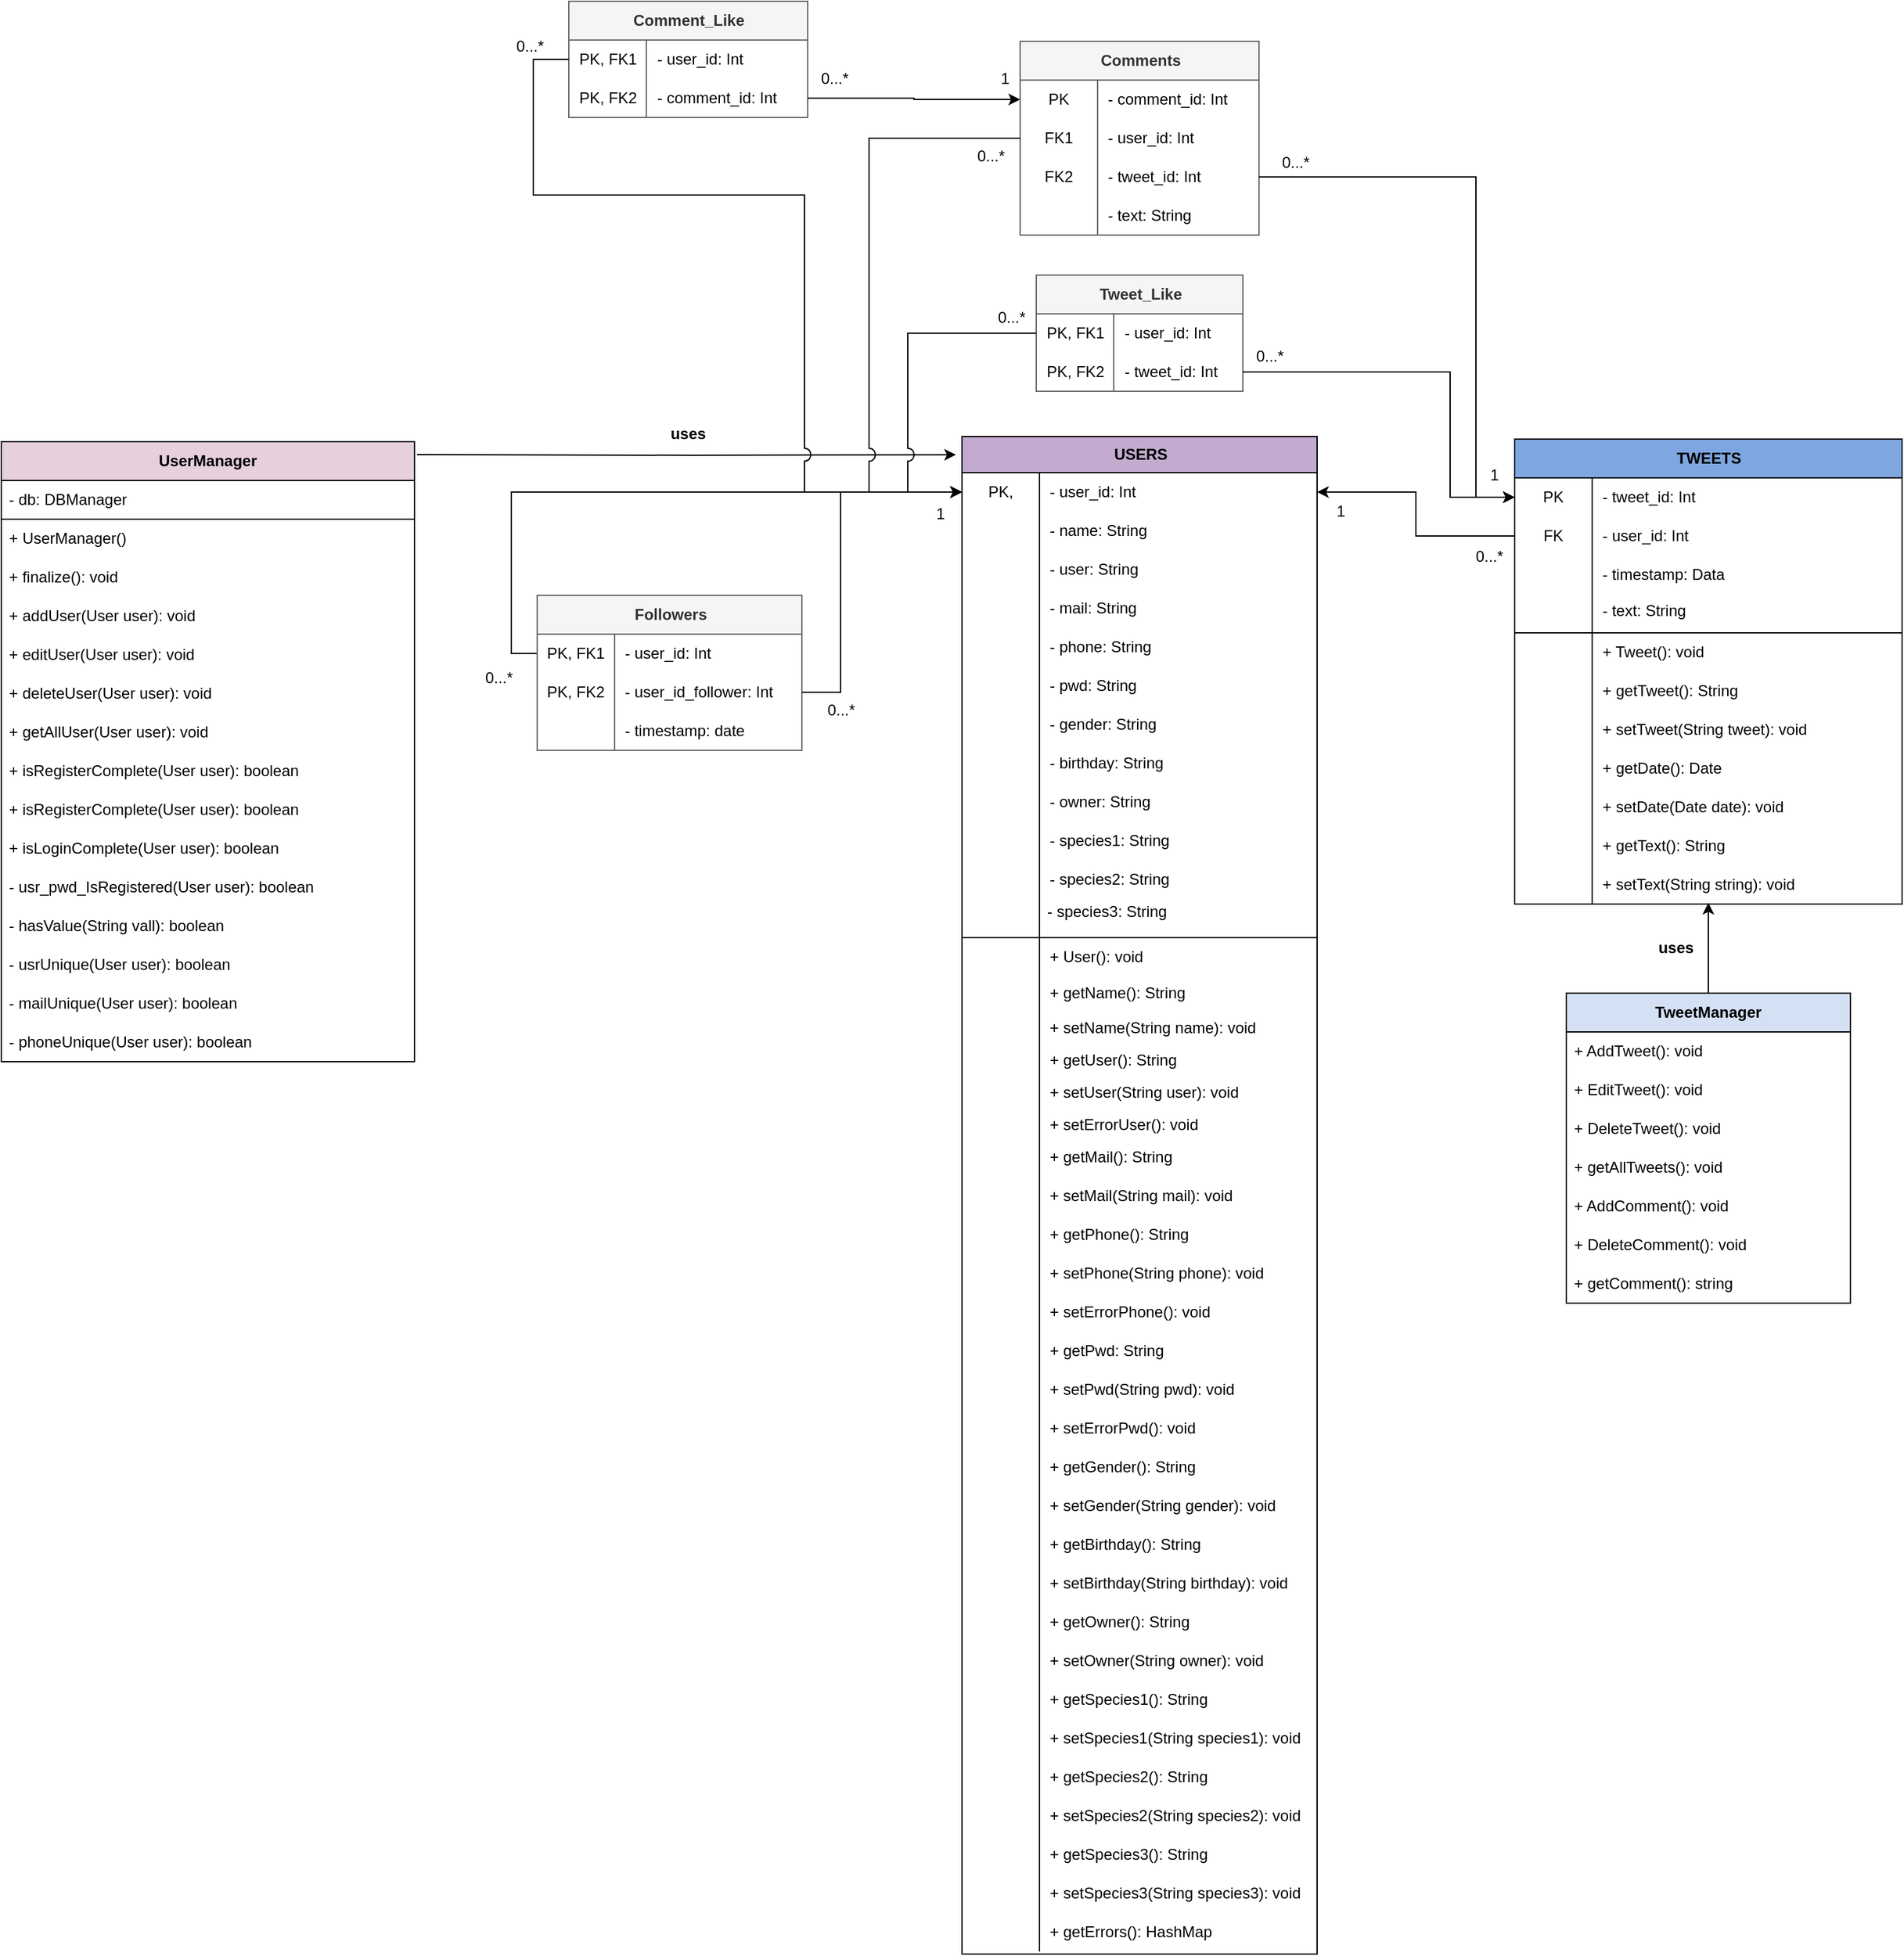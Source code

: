 <mxfile version="24.4.7" type="google" pages="2">
  <diagram id="C5RBs43oDa-KdzZeNtuy" name="Page-1">
    <mxGraphModel grid="1" page="1" gridSize="10" guides="1" tooltips="1" connect="1" arrows="1" fold="1" pageScale="1" pageWidth="827" pageHeight="1169" math="0" shadow="0">
      <root>
        <mxCell id="WIyWlLk6GJQsqaUBKTNV-0" />
        <mxCell id="WIyWlLk6GJQsqaUBKTNV-1" parent="WIyWlLk6GJQsqaUBKTNV-0" />
        <mxCell id="auqnh41Pck2hv8WTOXbp-8" value="1" style="text;html=1;align=center;verticalAlign=middle;resizable=0;points=[];autosize=1;strokeColor=none;fillColor=none;" vertex="1" parent="WIyWlLk6GJQsqaUBKTNV-1">
          <mxGeometry x="282" y="-780" width="30" height="30" as="geometry" />
        </mxCell>
        <mxCell id="QlY649TXAZcB7Z-4CIkf-20" value="&lt;b&gt;UserManager&lt;/b&gt;" style="swimlane;fontStyle=0;childLayout=stackLayout;horizontal=1;startSize=30;horizontalStack=0;resizeParent=1;resizeParentMax=0;resizeLast=0;collapsible=1;marginBottom=0;whiteSpace=wrap;html=1;fillColor=#E6D0DE;" vertex="1" parent="WIyWlLk6GJQsqaUBKTNV-1">
          <mxGeometry x="-740" y="-819" width="320" height="480" as="geometry" />
        </mxCell>
        <mxCell id="QlY649TXAZcB7Z-4CIkf-21" value="- db: DBManager" style="text;align=left;verticalAlign=middle;spacingLeft=4;spacingRight=4;overflow=hidden;points=[[0,0.5],[1,0.5]];portConstraint=eastwest;rotatable=0;whiteSpace=wrap;html=1;fillColor=none;strokeColor=#000000;" vertex="1" parent="QlY649TXAZcB7Z-4CIkf-20">
          <mxGeometry y="30" width="320" height="30" as="geometry" />
        </mxCell>
        <mxCell id="auqnh41Pck2hv8WTOXbp-137" value="+ UserManager()" style="text;strokeColor=none;fillColor=none;align=left;verticalAlign=middle;spacingLeft=4;spacingRight=4;overflow=hidden;points=[[0,0.5],[1,0.5]];portConstraint=eastwest;rotatable=0;whiteSpace=wrap;html=1;strokeWidth=1;perimeterSpacing=0;" vertex="1" parent="QlY649TXAZcB7Z-4CIkf-20">
          <mxGeometry y="60" width="320" height="30" as="geometry" />
        </mxCell>
        <mxCell id="QlY649TXAZcB7Z-4CIkf-22" value="+ finalize(): void" style="text;strokeColor=none;fillColor=none;align=left;verticalAlign=middle;spacingLeft=4;spacingRight=4;overflow=hidden;points=[[0,0.5],[1,0.5]];portConstraint=eastwest;rotatable=0;whiteSpace=wrap;html=1;" vertex="1" parent="QlY649TXAZcB7Z-4CIkf-20">
          <mxGeometry y="90" width="320" height="30" as="geometry" />
        </mxCell>
        <mxCell id="QlY649TXAZcB7Z-4CIkf-23" value="+ addUser(User user): void" style="text;strokeColor=none;fillColor=none;align=left;verticalAlign=middle;spacingLeft=4;spacingRight=4;overflow=hidden;points=[[0,0.5],[1,0.5]];portConstraint=eastwest;rotatable=0;whiteSpace=wrap;html=1;" vertex="1" parent="QlY649TXAZcB7Z-4CIkf-20">
          <mxGeometry y="120" width="320" height="30" as="geometry" />
        </mxCell>
        <mxCell id="hDfUH6DFm18jBdruXv-m-15" value="+ editUser(User user): void" style="text;strokeColor=none;fillColor=none;align=left;verticalAlign=middle;spacingLeft=4;spacingRight=4;overflow=hidden;points=[[0,0.5],[1,0.5]];portConstraint=eastwest;rotatable=0;whiteSpace=wrap;html=1;" vertex="1" parent="QlY649TXAZcB7Z-4CIkf-20">
          <mxGeometry y="150" width="320" height="30" as="geometry" />
        </mxCell>
        <mxCell id="hDfUH6DFm18jBdruXv-m-16" value="+ deleteUser(User user): void" style="text;strokeColor=none;fillColor=none;align=left;verticalAlign=middle;spacingLeft=4;spacingRight=4;overflow=hidden;points=[[0,0.5],[1,0.5]];portConstraint=eastwest;rotatable=0;whiteSpace=wrap;html=1;" vertex="1" parent="QlY649TXAZcB7Z-4CIkf-20">
          <mxGeometry y="180" width="320" height="30" as="geometry" />
        </mxCell>
        <mxCell id="hDfUH6DFm18jBdruXv-m-17" value="+ getAllUser(User user): void" style="text;strokeColor=none;fillColor=none;align=left;verticalAlign=middle;spacingLeft=4;spacingRight=4;overflow=hidden;points=[[0,0.5],[1,0.5]];portConstraint=eastwest;rotatable=0;whiteSpace=wrap;html=1;" vertex="1" parent="QlY649TXAZcB7Z-4CIkf-20">
          <mxGeometry y="210" width="320" height="30" as="geometry" />
        </mxCell>
        <mxCell id="QlY649TXAZcB7Z-4CIkf-24" value="+ isRegisterComplete(User user): boolean&lt;span style=&quot;color: rgba(0, 0, 0, 0); font-family: monospace; font-size: 0px; text-wrap: nowrap;&quot;&gt;%3CmxGraphModel%3E%3Croot%3E%3CmxCell%20id%3D%220%22%2F%3E%3CmxCell%20id%3D%221%22%20parent%3D%220%22%2F%3E%3CmxCell%20id%3D%222%22%20value%3D%220...*%22%20style%3D%22text%3Bhtml%3D1%3Balign%3Dcenter%3BverticalAlign%3Dmiddle%3Bresizable%3D0%3Bpoints%3D%5B%5D%3Bautosize%3D1%3BstrokeColor%3Dnone%3BfillColor%3Dnone%3B%22%20vertex%3D%221%22%20parent%3D%221%22%3E%3CmxGeometry%20x%3D%22120%22%20y%3D%2270%22%20width%3D%2240%22%20height%3D%2230%22%20as%3D%22geometry%22%2F%3E%3C%2FmxCell%3E%3C%2Froot%3E%3C%2FmxGraphModel%3E:: bb&lt;/span&gt;" style="text;strokeColor=none;fillColor=none;align=left;verticalAlign=middle;spacingLeft=4;spacingRight=4;overflow=hidden;points=[[0,0.5],[1,0.5]];portConstraint=eastwest;rotatable=0;whiteSpace=wrap;html=1;" vertex="1" parent="QlY649TXAZcB7Z-4CIkf-20">
          <mxGeometry y="240" width="320" height="30" as="geometry" />
        </mxCell>
        <mxCell id="hDfUH6DFm18jBdruXv-m-12" value="+ isRegisterComplete(User user): boolean&lt;span style=&quot;color: rgba(0, 0, 0, 0); font-family: monospace; font-size: 0px; text-wrap: nowrap;&quot;&gt;%3CmxGraphModel%3E%3Croot%3E%3CmxCell%20id%3D%220%22%2F%3E%3CmxCell%20id%3D%221%22%20parent%3D%220%22%2F%3E%3CmxCell%20id%3D%222%22%20value%3D%220...*%22%20style%3D%22text%3Bhtml%3D1%3Balign%3Dcenter%3BverticalAlign%3Dmiddle%3Bresizable%3D0%3Bpoints%3D%5B%5D%3Bautosize%3D1%3BstrokeColor%3Dnone%3BfillColor%3Dnone%3B%22%20vertex%3D%221%22%20parent%3D%221%22%3E%3CmxGeometry%20x%3D%22120%22%20y%3D%2270%22%20width%3D%2240%22%20height%3D%2230%22%20as%3D%22geometry%22%2F%3E%3C%2FmxCell%3E%3C%2Froot%3E%3C%2FmxGraphModel%3E:: bb&lt;/span&gt;" style="text;strokeColor=none;fillColor=none;align=left;verticalAlign=middle;spacingLeft=4;spacingRight=4;overflow=hidden;points=[[0,0.5],[1,0.5]];portConstraint=eastwest;rotatable=0;whiteSpace=wrap;html=1;" vertex="1" parent="QlY649TXAZcB7Z-4CIkf-20">
          <mxGeometry y="270" width="320" height="30" as="geometry" />
        </mxCell>
        <mxCell id="auqnh41Pck2hv8WTOXbp-138" value="+ isLoginComplete(User user): boolean&lt;span style=&quot;color: rgba(0, 0, 0, 0); font-family: monospace; font-size: 0px; text-wrap: nowrap;&quot;&gt;%3CmxGraphModel%3E%3Croot%3E%3CmxCell%20id%3D%220%22%2F%3E%3CmxCell%20id%3D%221%22%20parent%3D%220%22%2F%3E%3CmxCell%20id%3D%222%22%20value%3D%220...*%22%20style%3D%22text%3Bhtml%3D1%3Balign%3Dcenter%3BverticalAlign%3Dmiddle%3Bresizable%3D0%3Bpoints%3D%5B%5D%3Bautosize%3D1%3BstrokeColor%3Dnone%3BfillColor%3Dnone%3B%22%20vertex%3D%221%22%20parent%3D%221%22%3E%3CmxGeometry%20x%3D%22120%22%20y%3D%2270%22%20width%3D%2240%22%20height%3D%2230%22%20as%3D%22geometry%22%2F%3E%3C%2FmxCell%3E%3C%2Froot%3E%3C%2FmxGraphModel%3E:: bb&lt;/span&gt;" style="text;strokeColor=none;fillColor=none;align=left;verticalAlign=middle;spacingLeft=4;spacingRight=4;overflow=hidden;points=[[0,0.5],[1,0.5]];portConstraint=eastwest;rotatable=0;whiteSpace=wrap;html=1;" vertex="1" parent="QlY649TXAZcB7Z-4CIkf-20">
          <mxGeometry y="300" width="320" height="30" as="geometry" />
        </mxCell>
        <mxCell id="hDfUH6DFm18jBdruXv-m-11" value="- usr_pwd_IsRegistered(User user): boolean&lt;span style=&quot;color: rgba(0, 0, 0, 0); font-family: monospace; font-size: 0px; text-wrap: nowrap;&quot;&gt;%3CmxGraphModel%3E%3Croot%3E%3CmxCell%20id%3D%220%22%2F%3E%3CmxCell%20id%3D%221%22%20parent%3D%220%22%2F%3E%3CmxCell%20id%3D%222%22%20value%3D%220...*%22%20style%3D%22text%3Bhtml%3D1%3Balign%3Dcenter%3BverticalAlign%3Dmiddle%3Bresizable%3D0%3Bpoints%3D%5B%5D%3Bautosize%3D1%3BstrokeColor%3Dnone%3BfillColor%3Dnone%3B%22%20vertex%3D%221%22%20parent%3D%221%22%3E%3CmxGeometry%20x%3D%22120%22%20y%3D%2270%22%20width%3D%2240%22%20height%3D%2230%22%20as%3D%22geometry%22%2F%3E%3C%2FmxCell%3E%3C%2Froot%3E%3C%2FmxGraphModel%3E:: bb&lt;/span&gt;" style="text;strokeColor=none;fillColor=none;align=left;verticalAlign=middle;spacingLeft=4;spacingRight=4;overflow=hidden;points=[[0,0.5],[1,0.5]];portConstraint=eastwest;rotatable=0;whiteSpace=wrap;html=1;" vertex="1" parent="QlY649TXAZcB7Z-4CIkf-20">
          <mxGeometry y="330" width="320" height="30" as="geometry" />
        </mxCell>
        <mxCell id="auqnh41Pck2hv8WTOXbp-139" value="- hasValue(String vall): boolean&lt;span style=&quot;color: rgba(0, 0, 0, 0); font-family: monospace; font-size: 0px; text-wrap: nowrap;&quot;&gt;%3CmxGraphModel%3E%3Croot%3E%3CmxCell%20id%3D%220%22%2F%3E%3CmxCell%20id%3D%221%22%20parent%3D%220%22%2F%3E%3CmxCell%20id%3D%222%22%20value%3D%220...*%22%20style%3D%22text%3Bhtml%3D1%3Balign%3Dcenter%3BverticalAlign%3Dmiddle%3Bresizable%3D0%3Bpoints%3D%5B%5D%3Bautosize%3D1%3BstrokeColor%3Dnone%3BfillColor%3Dnone%3B%22%20vertex%3D%221%22%20parent%3D%221%22%3E%3CmxGeometry%20x%3D%22120%22%20y%3D%2270%22%20width%3D%2240%22%20height%3D%2230%22%20as%3D%22geometry%22%2F%3E%3C%2FmxCell%3E%3C%2Froot%3E%3C%2FmxGraphModel%3E:: bb&lt;/span&gt;" style="text;strokeColor=none;fillColor=none;align=left;verticalAlign=middle;spacingLeft=4;spacingRight=4;overflow=hidden;points=[[0,0.5],[1,0.5]];portConstraint=eastwest;rotatable=0;whiteSpace=wrap;html=1;" vertex="1" parent="QlY649TXAZcB7Z-4CIkf-20">
          <mxGeometry y="360" width="320" height="30" as="geometry" />
        </mxCell>
        <mxCell id="auqnh41Pck2hv8WTOXbp-140" value="- usrUnique(User user): boolean&lt;span style=&quot;color: rgba(0, 0, 0, 0); font-family: monospace; font-size: 0px; text-wrap: nowrap;&quot;&gt;%3CmxGraphModel%3E%3Croot%3E%3CmxCell%20id%3D%220%22%2F%3E%3CmxCell%20id%3D%221%22%20parent%3D%220%22%2F%3E%3CmxCell%20id%3D%222%22%20value%3D%220...*%22%20style%3D%22text%3Bhtml%3D1%3Balign%3Dcenter%3BverticalAlign%3Dmiddle%3Bresizable%3D0%3Bpoints%3D%5B%5D%3Bautosize%3D1%3BstrokeColor%3Dnone%3BfillColor%3Dnone%3B%22%20vertex%3D%221%22%20parent%3D%221%22%3E%3CmxGeometry%20x%3D%22120%22%20y%3D%2270%22%20width%3D%2240%22%20height%3D%2230%22%20as%3D%22geometry%22%2F%3E%3C%2FmxCell%3E%3C%2Froot%3E%3C%2FmxGraphModel%3E:: bb&lt;/span&gt;" style="text;strokeColor=none;fillColor=none;align=left;verticalAlign=middle;spacingLeft=4;spacingRight=4;overflow=hidden;points=[[0,0.5],[1,0.5]];portConstraint=eastwest;rotatable=0;whiteSpace=wrap;html=1;" vertex="1" parent="QlY649TXAZcB7Z-4CIkf-20">
          <mxGeometry y="390" width="320" height="30" as="geometry" />
        </mxCell>
        <mxCell id="auqnh41Pck2hv8WTOXbp-141" value="- mailUnique(User user): boolean&lt;span style=&quot;color: rgba(0, 0, 0, 0); font-family: monospace; font-size: 0px; text-wrap: nowrap;&quot;&gt;%3CmxGraphModel%3E%3Croot%3E%3CmxCell%20id%3D%220%22%2F%3E%3CmxCell%20id%3D%221%22%20parent%3D%220%22%2F%3E%3CmxCell%20id%3D%222%22%20value%3D%220...*%22%20style%3D%22text%3Bhtml%3D1%3Balign%3Dcenter%3BverticalAlign%3Dmiddle%3Bresizable%3D0%3Bpoints%3D%5B%5D%3Bautosize%3D1%3BstrokeColor%3Dnone%3BfillColor%3Dnone%3B%22%20vertex%3D%221%22%20parent%3D%221%22%3E%3CmxGeometry%20x%3D%22120%22%20y%3D%2270%22%20width%3D%2240%22%20height%3D%2230%22%20as%3D%22geometry%22%2F%3E%3C%2FmxCell%3E%3C%2Froot%3E%3C%2FmxGraphModel%3E:: bb&lt;/span&gt;" style="text;strokeColor=none;fillColor=none;align=left;verticalAlign=middle;spacingLeft=4;spacingRight=4;overflow=hidden;points=[[0,0.5],[1,0.5]];portConstraint=eastwest;rotatable=0;whiteSpace=wrap;html=1;" vertex="1" parent="QlY649TXAZcB7Z-4CIkf-20">
          <mxGeometry y="420" width="320" height="30" as="geometry" />
        </mxCell>
        <mxCell id="auqnh41Pck2hv8WTOXbp-142" value="- phoneUnique(User user): boolean&lt;span style=&quot;color: rgba(0, 0, 0, 0); font-family: monospace; font-size: 0px; text-wrap: nowrap;&quot;&gt;%3CmxGraphModel%3E%3Croot%3E%3CmxCell%20id%3D%220%22%2F%3E%3CmxCell%20id%3D%221%22%20parent%3D%220%22%2F%3E%3CmxCell%20id%3D%222%22%20value%3D%220...*%22%20style%3D%22text%3Bhtml%3D1%3Balign%3Dcenter%3BverticalAlign%3Dmiddle%3Bresizable%3D0%3Bpoints%3D%5B%5D%3Bautosize%3D1%3BstrokeColor%3Dnone%3BfillColor%3Dnone%3B%22%20vertex%3D%221%22%20parent%3D%221%22%3E%3CmxGeometry%20x%3D%22120%22%20y%3D%2270%22%20width%3D%2240%22%20height%3D%2230%22%20as%3D%22geometry%22%2F%3E%3C%2FmxCell%3E%3C%2Froot%3E%3C%2FmxGraphModel%3E:: bb&lt;/span&gt;" style="text;strokeColor=none;fillColor=none;align=left;verticalAlign=middle;spacingLeft=4;spacingRight=4;overflow=hidden;points=[[0,0.5],[1,0.5]];portConstraint=eastwest;rotatable=0;whiteSpace=wrap;html=1;" vertex="1" parent="QlY649TXAZcB7Z-4CIkf-20">
          <mxGeometry y="450" width="320" height="30" as="geometry" />
        </mxCell>
        <mxCell id="QlY649TXAZcB7Z-4CIkf-26" value="&lt;b&gt;TweetManager&lt;/b&gt;" style="swimlane;fontStyle=0;childLayout=stackLayout;horizontal=1;startSize=30;horizontalStack=0;resizeParent=1;resizeParentMax=0;resizeLast=0;collapsible=1;marginBottom=0;whiteSpace=wrap;html=1;fillColor=#D4E1F5;" vertex="1" parent="WIyWlLk6GJQsqaUBKTNV-1">
          <mxGeometry x="472" y="-392" width="220" height="240" as="geometry" />
        </mxCell>
        <mxCell id="QlY649TXAZcB7Z-4CIkf-27" value="+ AddTweet(): void" style="text;strokeColor=none;fillColor=none;align=left;verticalAlign=middle;spacingLeft=4;spacingRight=4;overflow=hidden;points=[[0,0.5],[1,0.5]];portConstraint=eastwest;rotatable=0;whiteSpace=wrap;html=1;" vertex="1" parent="QlY649TXAZcB7Z-4CIkf-26">
          <mxGeometry y="30" width="220" height="30" as="geometry" />
        </mxCell>
        <mxCell id="hDfUH6DFm18jBdruXv-m-294" value="+ EditTweet(): void" style="text;strokeColor=none;fillColor=none;align=left;verticalAlign=middle;spacingLeft=4;spacingRight=4;overflow=hidden;points=[[0,0.5],[1,0.5]];portConstraint=eastwest;rotatable=0;whiteSpace=wrap;html=1;" vertex="1" parent="QlY649TXAZcB7Z-4CIkf-26">
          <mxGeometry y="60" width="220" height="30" as="geometry" />
        </mxCell>
        <mxCell id="QlY649TXAZcB7Z-4CIkf-28" value="+ DeleteTweet(): void" style="text;strokeColor=none;fillColor=none;align=left;verticalAlign=middle;spacingLeft=4;spacingRight=4;overflow=hidden;points=[[0,0.5],[1,0.5]];portConstraint=eastwest;rotatable=0;whiteSpace=wrap;html=1;" vertex="1" parent="QlY649TXAZcB7Z-4CIkf-26">
          <mxGeometry y="90" width="220" height="30" as="geometry" />
        </mxCell>
        <mxCell id="6V3z_8hH9lNn4wYwQlBi-10" value="+ getAllTweets(): void" style="text;strokeColor=none;fillColor=none;align=left;verticalAlign=middle;spacingLeft=4;spacingRight=4;overflow=hidden;points=[[0,0.5],[1,0.5]];portConstraint=eastwest;rotatable=0;whiteSpace=wrap;html=1;" vertex="1" parent="QlY649TXAZcB7Z-4CIkf-26">
          <mxGeometry y="120" width="220" height="30" as="geometry" />
        </mxCell>
        <mxCell id="hDfUH6DFm18jBdruXv-m-295" value="+ AddComment(): void" style="text;strokeColor=none;fillColor=none;align=left;verticalAlign=middle;spacingLeft=4;spacingRight=4;overflow=hidden;points=[[0,0.5],[1,0.5]];portConstraint=eastwest;rotatable=0;whiteSpace=wrap;html=1;" vertex="1" parent="QlY649TXAZcB7Z-4CIkf-26">
          <mxGeometry y="150" width="220" height="30" as="geometry" />
        </mxCell>
        <mxCell id="hDfUH6DFm18jBdruXv-m-296" value="+ DeleteComment(): void" style="text;strokeColor=none;fillColor=none;align=left;verticalAlign=middle;spacingLeft=4;spacingRight=4;overflow=hidden;points=[[0,0.5],[1,0.5]];portConstraint=eastwest;rotatable=0;whiteSpace=wrap;html=1;" vertex="1" parent="QlY649TXAZcB7Z-4CIkf-26">
          <mxGeometry y="180" width="220" height="30" as="geometry" />
        </mxCell>
        <mxCell id="hDfUH6DFm18jBdruXv-m-297" value="+ getComment(): string" style="text;strokeColor=none;fillColor=none;align=left;verticalAlign=middle;spacingLeft=4;spacingRight=4;overflow=hidden;points=[[0,0.5],[1,0.5]];portConstraint=eastwest;rotatable=0;whiteSpace=wrap;html=1;" vertex="1" parent="QlY649TXAZcB7Z-4CIkf-26">
          <mxGeometry y="210" width="220" height="30" as="geometry" />
        </mxCell>
        <mxCell id="QlY649TXAZcB7Z-4CIkf-31" value="uses" style="text;html=1;align=center;verticalAlign=middle;whiteSpace=wrap;rounded=0;fontStyle=1" vertex="1" parent="WIyWlLk6GJQsqaUBKTNV-1">
          <mxGeometry x="-238" y="-840" width="60" height="30" as="geometry" />
        </mxCell>
        <mxCell id="QlY649TXAZcB7Z-4CIkf-33" value="uses" style="text;html=1;align=center;verticalAlign=middle;whiteSpace=wrap;rounded=0;fontStyle=1" vertex="1" parent="WIyWlLk6GJQsqaUBKTNV-1">
          <mxGeometry x="527" y="-442" width="60" height="30" as="geometry" />
        </mxCell>
        <mxCell id="auqnh41Pck2hv8WTOXbp-135" value="0...*" style="text;html=1;align=center;verticalAlign=middle;resizable=0;points=[];autosize=1;strokeColor=none;fillColor=none;" vertex="1" parent="WIyWlLk6GJQsqaUBKTNV-1">
          <mxGeometry x="-351" y="-1140" width="40" height="30" as="geometry" />
        </mxCell>
        <mxCell id="QlY649TXAZcB7Z-4CIkf-55" value="0...*" style="text;html=1;align=center;verticalAlign=middle;resizable=0;points=[];autosize=1;strokeColor=none;fillColor=none;" vertex="1" parent="WIyWlLk6GJQsqaUBKTNV-1">
          <mxGeometry x="392" y="-745" width="40" height="30" as="geometry" />
        </mxCell>
        <mxCell id="auqnh41Pck2hv8WTOXbp-145" value="1" style="text;html=1;align=center;verticalAlign=middle;resizable=0;points=[];autosize=1;strokeColor=none;fillColor=none;" vertex="1" parent="WIyWlLk6GJQsqaUBKTNV-1">
          <mxGeometry x="-28" y="-778" width="30" height="30" as="geometry" />
        </mxCell>
        <mxCell id="hDfUH6DFm18jBdruXv-m-14" style="edgeStyle=orthogonalEdgeStyle;rounded=0;orthogonalLoop=1;jettySize=auto;html=1;entryX=-0.017;entryY=0.012;entryDx=0;entryDy=0;entryPerimeter=0;" edge="1" parent="WIyWlLk6GJQsqaUBKTNV-1" target="hDfUH6DFm18jBdruXv-m-88">
          <mxGeometry relative="1" as="geometry">
            <mxPoint x="-95" y="-801" as="targetPoint" />
            <Array as="points" />
            <mxPoint x="-418" y="-809" as="sourcePoint" />
          </mxGeometry>
        </mxCell>
        <mxCell id="hDfUH6DFm18jBdruXv-m-19" value="0...*" style="text;html=1;align=center;verticalAlign=middle;resizable=0;points=[];autosize=1;strokeColor=none;fillColor=none;" vertex="1" parent="WIyWlLk6GJQsqaUBKTNV-1">
          <mxGeometry x="-110" y="-626" width="40" height="30" as="geometry" />
        </mxCell>
        <mxCell id="hDfUH6DFm18jBdruXv-m-21" value="0...*" style="text;html=1;align=center;verticalAlign=middle;resizable=0;points=[];autosize=1;strokeColor=none;fillColor=none;" vertex="1" parent="WIyWlLk6GJQsqaUBKTNV-1">
          <mxGeometry x="-375" y="-651" width="40" height="30" as="geometry" />
        </mxCell>
        <mxCell id="hDfUH6DFm18jBdruXv-m-292" style="edgeStyle=orthogonalEdgeStyle;rounded=0;orthogonalLoop=1;jettySize=auto;html=1;entryX=0;entryY=0.5;entryDx=0;entryDy=0;exitX=0;exitY=0.5;exitDx=0;exitDy=0;" edge="1" parent="WIyWlLk6GJQsqaUBKTNV-1" source="hDfUH6DFm18jBdruXv-m-40" target="hDfUH6DFm18jBdruXv-m-89">
          <mxGeometry relative="1" as="geometry">
            <mxPoint x="-93" y="-780" as="targetPoint" />
          </mxGeometry>
        </mxCell>
        <mxCell id="hDfUH6DFm18jBdruXv-m-33" value="Followers" style="shape=table;startSize=30;container=1;collapsible=1;childLayout=tableLayout;fixedRows=1;rowLines=0;fontStyle=1;align=center;resizeLast=1;html=1;strokeColor=#666666;verticalAlign=middle;fontFamily=Helvetica;fontSize=12;fillColor=#f5f5f5;fontColor=#333333;" vertex="1" parent="WIyWlLk6GJQsqaUBKTNV-1">
          <mxGeometry x="-325" y="-700" width="205" height="120" as="geometry" />
        </mxCell>
        <mxCell id="hDfUH6DFm18jBdruXv-m-40" value="" style="shape=tableRow;horizontal=0;startSize=0;swimlaneHead=0;swimlaneBody=0;fillColor=none;collapsible=0;dropTarget=0;points=[[0,0.5],[1,0.5]];portConstraint=eastwest;top=0;left=0;right=0;bottom=0;strokeColor=default;align=center;verticalAlign=middle;fontFamily=Helvetica;fontSize=12;fontColor=default;html=1;" vertex="1" parent="hDfUH6DFm18jBdruXv-m-33">
          <mxGeometry y="30" width="205" height="30" as="geometry" />
        </mxCell>
        <mxCell id="hDfUH6DFm18jBdruXv-m-41" value="PK, FK1" style="shape=partialRectangle;connectable=0;fillColor=none;top=0;left=0;bottom=0;right=0;editable=1;overflow=hidden;whiteSpace=wrap;html=1;strokeColor=default;align=center;verticalAlign=middle;fontFamily=Helvetica;fontSize=12;fontColor=default;startSize=30;" vertex="1" parent="hDfUH6DFm18jBdruXv-m-40">
          <mxGeometry width="60" height="30" as="geometry">
            <mxRectangle width="60" height="30" as="alternateBounds" />
          </mxGeometry>
        </mxCell>
        <mxCell id="hDfUH6DFm18jBdruXv-m-42" value="- user_id: Int" style="shape=partialRectangle;connectable=0;fillColor=none;top=0;left=0;bottom=0;right=0;align=left;spacingLeft=6;overflow=hidden;whiteSpace=wrap;html=1;strokeColor=default;verticalAlign=middle;fontFamily=Helvetica;fontSize=12;fontColor=default;startSize=30;" vertex="1" parent="hDfUH6DFm18jBdruXv-m-40">
          <mxGeometry x="60" width="145" height="30" as="geometry">
            <mxRectangle width="145" height="30" as="alternateBounds" />
          </mxGeometry>
        </mxCell>
        <mxCell id="hDfUH6DFm18jBdruXv-m-46" value="" style="shape=tableRow;horizontal=0;startSize=0;swimlaneHead=0;swimlaneBody=0;fillColor=none;collapsible=0;dropTarget=0;points=[[0,0.5],[1,0.5]];portConstraint=eastwest;top=0;left=0;right=0;bottom=0;strokeColor=default;align=center;verticalAlign=middle;fontFamily=Helvetica;fontSize=12;fontColor=default;html=1;" vertex="1" parent="hDfUH6DFm18jBdruXv-m-33">
          <mxGeometry y="60" width="205" height="30" as="geometry" />
        </mxCell>
        <mxCell id="hDfUH6DFm18jBdruXv-m-47" value="PK, FK2" style="shape=partialRectangle;connectable=0;fillColor=none;top=0;left=0;bottom=0;right=0;editable=1;overflow=hidden;whiteSpace=wrap;html=1;strokeColor=default;align=center;verticalAlign=middle;fontFamily=Helvetica;fontSize=12;fontColor=default;startSize=30;" vertex="1" parent="hDfUH6DFm18jBdruXv-m-46">
          <mxGeometry width="60" height="30" as="geometry">
            <mxRectangle width="60" height="30" as="alternateBounds" />
          </mxGeometry>
        </mxCell>
        <mxCell id="hDfUH6DFm18jBdruXv-m-48" value="- user_id_follower: Int" style="shape=partialRectangle;connectable=0;fillColor=none;top=0;left=0;bottom=0;right=0;align=left;spacingLeft=6;overflow=hidden;whiteSpace=wrap;html=1;strokeColor=default;verticalAlign=middle;fontFamily=Helvetica;fontSize=12;fontColor=default;startSize=30;" vertex="1" parent="hDfUH6DFm18jBdruXv-m-46">
          <mxGeometry x="60" width="145" height="30" as="geometry">
            <mxRectangle width="145" height="30" as="alternateBounds" />
          </mxGeometry>
        </mxCell>
        <mxCell id="jYPL0imud8RgjydbTbxj-3" value="" style="shape=tableRow;horizontal=0;startSize=0;swimlaneHead=0;swimlaneBody=0;fillColor=none;collapsible=0;dropTarget=0;points=[[0,0.5],[1,0.5]];portConstraint=eastwest;top=0;left=0;right=0;bottom=0;strokeColor=default;align=center;verticalAlign=middle;fontFamily=Helvetica;fontSize=12;fontColor=default;html=1;" vertex="1" parent="hDfUH6DFm18jBdruXv-m-33">
          <mxGeometry y="90" width="205" height="30" as="geometry" />
        </mxCell>
        <mxCell id="jYPL0imud8RgjydbTbxj-4" value="" style="shape=partialRectangle;connectable=0;fillColor=none;top=0;left=0;bottom=0;right=0;editable=1;overflow=hidden;whiteSpace=wrap;html=1;strokeColor=default;align=center;verticalAlign=middle;fontFamily=Helvetica;fontSize=12;fontColor=default;startSize=30;" vertex="1" parent="jYPL0imud8RgjydbTbxj-3">
          <mxGeometry width="60" height="30" as="geometry">
            <mxRectangle width="60" height="30" as="alternateBounds" />
          </mxGeometry>
        </mxCell>
        <mxCell id="jYPL0imud8RgjydbTbxj-5" value="- timestamp: date" style="shape=partialRectangle;connectable=0;fillColor=none;top=0;left=0;bottom=0;right=0;align=left;spacingLeft=6;overflow=hidden;whiteSpace=wrap;html=1;strokeColor=default;verticalAlign=middle;fontFamily=Helvetica;fontSize=12;fontColor=default;startSize=30;" vertex="1" parent="jYPL0imud8RgjydbTbxj-3">
          <mxGeometry x="60" width="145" height="30" as="geometry">
            <mxRectangle width="145" height="30" as="alternateBounds" />
          </mxGeometry>
        </mxCell>
        <mxCell id="hDfUH6DFm18jBdruXv-m-88" value="USERS" style="shape=table;startSize=28;container=1;collapsible=1;childLayout=tableLayout;fixedRows=1;rowLines=0;fontStyle=1;align=center;resizeLast=1;html=1;verticalAlign=middle;fontFamily=Helvetica;fontSize=12;fillColor=#C3ABD0;" vertex="1" parent="WIyWlLk6GJQsqaUBKTNV-1">
          <mxGeometry x="4" y="-823" width="275" height="1175" as="geometry" />
        </mxCell>
        <mxCell id="hDfUH6DFm18jBdruXv-m-89" value="" style="shape=tableRow;horizontal=0;startSize=0;swimlaneHead=0;swimlaneBody=0;fillColor=none;collapsible=0;dropTarget=0;points=[[0,0.5],[1,0.5]];portConstraint=eastwest;top=0;left=0;right=0;bottom=0;strokeColor=default;align=center;verticalAlign=middle;fontFamily=Helvetica;fontSize=12;fontColor=default;html=1;" vertex="1" parent="hDfUH6DFm18jBdruXv-m-88">
          <mxGeometry y="28" width="275" height="30" as="geometry" />
        </mxCell>
        <mxCell id="hDfUH6DFm18jBdruXv-m-90" value="&lt;span&gt;PK,&lt;/span&gt;" style="shape=partialRectangle;connectable=0;fillColor=none;top=0;left=0;bottom=0;right=0;editable=1;overflow=hidden;whiteSpace=wrap;html=1;strokeColor=default;align=center;verticalAlign=middle;fontFamily=Helvetica;fontSize=12;fontColor=default;startSize=30;fontStyle=0" vertex="1" parent="hDfUH6DFm18jBdruXv-m-89">
          <mxGeometry width="60" height="30" as="geometry">
            <mxRectangle width="60" height="30" as="alternateBounds" />
          </mxGeometry>
        </mxCell>
        <mxCell id="hDfUH6DFm18jBdruXv-m-91" value="- user_id: Int" style="shape=partialRectangle;connectable=0;fillColor=none;top=0;left=0;bottom=0;right=0;align=left;spacingLeft=6;overflow=hidden;whiteSpace=wrap;html=1;strokeColor=default;verticalAlign=middle;fontFamily=Helvetica;fontSize=12;fontColor=default;startSize=30;" vertex="1" parent="hDfUH6DFm18jBdruXv-m-89">
          <mxGeometry x="60" width="215" height="30" as="geometry">
            <mxRectangle width="215" height="30" as="alternateBounds" />
          </mxGeometry>
        </mxCell>
        <mxCell id="hDfUH6DFm18jBdruXv-m-261" value="" style="shape=tableRow;horizontal=0;startSize=0;swimlaneHead=0;swimlaneBody=0;fillColor=none;collapsible=0;dropTarget=0;points=[[0,0.5],[1,0.5]];portConstraint=eastwest;top=0;left=0;right=0;bottom=0;strokeColor=default;align=center;verticalAlign=middle;fontFamily=Helvetica;fontSize=12;fontColor=default;html=1;" vertex="1" parent="hDfUH6DFm18jBdruXv-m-88">
          <mxGeometry y="58" width="275" height="30" as="geometry" />
        </mxCell>
        <mxCell id="hDfUH6DFm18jBdruXv-m-262" value="" style="shape=partialRectangle;connectable=0;fillColor=none;top=0;left=0;bottom=0;right=0;editable=1;overflow=hidden;whiteSpace=wrap;html=1;strokeColor=default;align=center;verticalAlign=middle;fontFamily=Helvetica;fontSize=12;fontColor=default;startSize=30;fontStyle=0" vertex="1" parent="hDfUH6DFm18jBdruXv-m-261">
          <mxGeometry width="60" height="30" as="geometry">
            <mxRectangle width="60" height="30" as="alternateBounds" />
          </mxGeometry>
        </mxCell>
        <mxCell id="hDfUH6DFm18jBdruXv-m-263" value="- name: String" style="shape=partialRectangle;connectable=0;fillColor=none;top=0;left=0;bottom=0;right=0;align=left;spacingLeft=6;overflow=hidden;whiteSpace=wrap;html=1;strokeColor=default;verticalAlign=middle;fontFamily=Helvetica;fontSize=12;fontColor=default;startSize=30;" vertex="1" parent="hDfUH6DFm18jBdruXv-m-261">
          <mxGeometry x="60" width="215" height="30" as="geometry">
            <mxRectangle width="215" height="30" as="alternateBounds" />
          </mxGeometry>
        </mxCell>
        <mxCell id="hDfUH6DFm18jBdruXv-m-252" value="" style="shape=tableRow;horizontal=0;startSize=0;swimlaneHead=0;swimlaneBody=0;fillColor=none;collapsible=0;dropTarget=0;points=[[0,0.5],[1,0.5]];portConstraint=eastwest;top=0;left=0;right=0;bottom=0;strokeColor=default;align=center;verticalAlign=middle;fontFamily=Helvetica;fontSize=12;fontColor=default;html=1;" vertex="1" parent="hDfUH6DFm18jBdruXv-m-88">
          <mxGeometry y="88" width="275" height="30" as="geometry" />
        </mxCell>
        <mxCell id="hDfUH6DFm18jBdruXv-m-253" value="" style="shape=partialRectangle;connectable=0;fillColor=none;top=0;left=0;bottom=0;right=0;editable=1;overflow=hidden;whiteSpace=wrap;html=1;strokeColor=default;align=center;verticalAlign=middle;fontFamily=Helvetica;fontSize=12;fontColor=default;startSize=30;fontStyle=0" vertex="1" parent="hDfUH6DFm18jBdruXv-m-252">
          <mxGeometry width="60" height="30" as="geometry">
            <mxRectangle width="60" height="30" as="alternateBounds" />
          </mxGeometry>
        </mxCell>
        <mxCell id="hDfUH6DFm18jBdruXv-m-254" value="- user: String" style="shape=partialRectangle;connectable=0;fillColor=none;top=0;left=0;bottom=0;right=0;align=left;spacingLeft=6;overflow=hidden;whiteSpace=wrap;html=1;strokeColor=default;verticalAlign=middle;fontFamily=Helvetica;fontSize=12;fontColor=default;startSize=30;" vertex="1" parent="hDfUH6DFm18jBdruXv-m-252">
          <mxGeometry x="60" width="215" height="30" as="geometry">
            <mxRectangle width="215" height="30" as="alternateBounds" />
          </mxGeometry>
        </mxCell>
        <mxCell id="hDfUH6DFm18jBdruXv-m-255" value="" style="shape=tableRow;horizontal=0;startSize=0;swimlaneHead=0;swimlaneBody=0;fillColor=none;collapsible=0;dropTarget=0;points=[[0,0.5],[1,0.5]];portConstraint=eastwest;top=0;left=0;right=0;bottom=0;strokeColor=default;align=center;verticalAlign=middle;fontFamily=Helvetica;fontSize=12;fontColor=default;html=1;" vertex="1" parent="hDfUH6DFm18jBdruXv-m-88">
          <mxGeometry y="118" width="275" height="30" as="geometry" />
        </mxCell>
        <mxCell id="hDfUH6DFm18jBdruXv-m-256" value="" style="shape=partialRectangle;connectable=0;fillColor=none;top=0;left=0;bottom=0;right=0;editable=1;overflow=hidden;whiteSpace=wrap;html=1;strokeColor=default;align=center;verticalAlign=middle;fontFamily=Helvetica;fontSize=12;fontColor=default;startSize=30;fontStyle=0" vertex="1" parent="hDfUH6DFm18jBdruXv-m-255">
          <mxGeometry width="60" height="30" as="geometry">
            <mxRectangle width="60" height="30" as="alternateBounds" />
          </mxGeometry>
        </mxCell>
        <mxCell id="hDfUH6DFm18jBdruXv-m-257" value="- mail: String" style="shape=partialRectangle;connectable=0;fillColor=none;top=0;left=0;bottom=0;right=0;align=left;spacingLeft=6;overflow=hidden;whiteSpace=wrap;html=1;strokeColor=default;verticalAlign=middle;fontFamily=Helvetica;fontSize=12;fontColor=default;startSize=30;" vertex="1" parent="hDfUH6DFm18jBdruXv-m-255">
          <mxGeometry x="60" width="215" height="30" as="geometry">
            <mxRectangle width="215" height="30" as="alternateBounds" />
          </mxGeometry>
        </mxCell>
        <mxCell id="hDfUH6DFm18jBdruXv-m-270" value="" style="shape=tableRow;horizontal=0;startSize=0;swimlaneHead=0;swimlaneBody=0;fillColor=none;collapsible=0;dropTarget=0;points=[[0,0.5],[1,0.5]];portConstraint=eastwest;top=0;left=0;right=0;bottom=0;strokeColor=default;align=center;verticalAlign=middle;fontFamily=Helvetica;fontSize=12;fontColor=default;html=1;" vertex="1" parent="hDfUH6DFm18jBdruXv-m-88">
          <mxGeometry y="148" width="275" height="30" as="geometry" />
        </mxCell>
        <mxCell id="hDfUH6DFm18jBdruXv-m-271" value="" style="shape=partialRectangle;connectable=0;fillColor=none;top=0;left=0;bottom=0;right=0;editable=1;overflow=hidden;whiteSpace=wrap;html=1;strokeColor=default;align=center;verticalAlign=middle;fontFamily=Helvetica;fontSize=12;fontColor=default;startSize=30;fontStyle=0" vertex="1" parent="hDfUH6DFm18jBdruXv-m-270">
          <mxGeometry width="60" height="30" as="geometry">
            <mxRectangle width="60" height="30" as="alternateBounds" />
          </mxGeometry>
        </mxCell>
        <mxCell id="hDfUH6DFm18jBdruXv-m-272" value="- phone: String" style="shape=partialRectangle;connectable=0;fillColor=none;top=0;left=0;bottom=0;right=0;align=left;spacingLeft=6;overflow=hidden;whiteSpace=wrap;html=1;strokeColor=default;verticalAlign=middle;fontFamily=Helvetica;fontSize=12;fontColor=default;startSize=30;" vertex="1" parent="hDfUH6DFm18jBdruXv-m-270">
          <mxGeometry x="60" width="215" height="30" as="geometry">
            <mxRectangle width="215" height="30" as="alternateBounds" />
          </mxGeometry>
        </mxCell>
        <mxCell id="hDfUH6DFm18jBdruXv-m-267" value="" style="shape=tableRow;horizontal=0;startSize=0;swimlaneHead=0;swimlaneBody=0;fillColor=none;collapsible=0;dropTarget=0;points=[[0,0.5],[1,0.5]];portConstraint=eastwest;top=0;left=0;right=0;bottom=0;strokeColor=default;align=center;verticalAlign=middle;fontFamily=Helvetica;fontSize=12;fontColor=default;html=1;" vertex="1" parent="hDfUH6DFm18jBdruXv-m-88">
          <mxGeometry y="178" width="275" height="30" as="geometry" />
        </mxCell>
        <mxCell id="hDfUH6DFm18jBdruXv-m-268" value="" style="shape=partialRectangle;connectable=0;fillColor=none;top=0;left=0;bottom=0;right=0;editable=1;overflow=hidden;whiteSpace=wrap;html=1;strokeColor=default;align=center;verticalAlign=middle;fontFamily=Helvetica;fontSize=12;fontColor=default;startSize=30;fontStyle=0" vertex="1" parent="hDfUH6DFm18jBdruXv-m-267">
          <mxGeometry width="60" height="30" as="geometry">
            <mxRectangle width="60" height="30" as="alternateBounds" />
          </mxGeometry>
        </mxCell>
        <mxCell id="hDfUH6DFm18jBdruXv-m-269" value="- pwd: String" style="shape=partialRectangle;connectable=0;fillColor=none;top=0;left=0;bottom=0;right=0;align=left;spacingLeft=6;overflow=hidden;whiteSpace=wrap;html=1;strokeColor=default;verticalAlign=middle;fontFamily=Helvetica;fontSize=12;fontColor=default;startSize=30;" vertex="1" parent="hDfUH6DFm18jBdruXv-m-267">
          <mxGeometry x="60" width="215" height="30" as="geometry">
            <mxRectangle width="215" height="30" as="alternateBounds" />
          </mxGeometry>
        </mxCell>
        <mxCell id="hDfUH6DFm18jBdruXv-m-264" value="" style="shape=tableRow;horizontal=0;startSize=0;swimlaneHead=0;swimlaneBody=0;fillColor=none;collapsible=0;dropTarget=0;points=[[0,0.5],[1,0.5]];portConstraint=eastwest;top=0;left=0;right=0;bottom=0;strokeColor=default;align=center;verticalAlign=middle;fontFamily=Helvetica;fontSize=12;fontColor=default;html=1;" vertex="1" parent="hDfUH6DFm18jBdruXv-m-88">
          <mxGeometry y="208" width="275" height="30" as="geometry" />
        </mxCell>
        <mxCell id="hDfUH6DFm18jBdruXv-m-265" value="" style="shape=partialRectangle;connectable=0;fillColor=none;top=0;left=0;bottom=0;right=0;editable=1;overflow=hidden;whiteSpace=wrap;html=1;strokeColor=default;align=center;verticalAlign=middle;fontFamily=Helvetica;fontSize=12;fontColor=default;startSize=30;fontStyle=0" vertex="1" parent="hDfUH6DFm18jBdruXv-m-264">
          <mxGeometry width="60" height="30" as="geometry">
            <mxRectangle width="60" height="30" as="alternateBounds" />
          </mxGeometry>
        </mxCell>
        <mxCell id="hDfUH6DFm18jBdruXv-m-266" value="- gender: String" style="shape=partialRectangle;connectable=0;fillColor=none;top=0;left=0;bottom=0;right=0;align=left;spacingLeft=6;overflow=hidden;whiteSpace=wrap;html=1;strokeColor=default;verticalAlign=middle;fontFamily=Helvetica;fontSize=12;fontColor=default;startSize=30;" vertex="1" parent="hDfUH6DFm18jBdruXv-m-264">
          <mxGeometry x="60" width="215" height="30" as="geometry">
            <mxRectangle width="215" height="30" as="alternateBounds" />
          </mxGeometry>
        </mxCell>
        <mxCell id="hDfUH6DFm18jBdruXv-m-258" value="" style="shape=tableRow;horizontal=0;startSize=0;swimlaneHead=0;swimlaneBody=0;fillColor=none;collapsible=0;dropTarget=0;points=[[0,0.5],[1,0.5]];portConstraint=eastwest;top=0;left=0;right=0;bottom=0;strokeColor=default;align=center;verticalAlign=middle;fontFamily=Helvetica;fontSize=12;fontColor=default;html=1;" vertex="1" parent="hDfUH6DFm18jBdruXv-m-88">
          <mxGeometry y="238" width="275" height="30" as="geometry" />
        </mxCell>
        <mxCell id="hDfUH6DFm18jBdruXv-m-259" value="" style="shape=partialRectangle;connectable=0;fillColor=none;top=0;left=0;bottom=0;right=0;editable=1;overflow=hidden;whiteSpace=wrap;html=1;strokeColor=default;align=center;verticalAlign=middle;fontFamily=Helvetica;fontSize=12;fontColor=default;startSize=30;fontStyle=0" vertex="1" parent="hDfUH6DFm18jBdruXv-m-258">
          <mxGeometry width="60" height="30" as="geometry">
            <mxRectangle width="60" height="30" as="alternateBounds" />
          </mxGeometry>
        </mxCell>
        <mxCell id="hDfUH6DFm18jBdruXv-m-260" value="- birthday: String" style="shape=partialRectangle;connectable=0;fillColor=none;top=0;left=0;bottom=0;right=0;align=left;spacingLeft=6;overflow=hidden;whiteSpace=wrap;html=1;strokeColor=default;verticalAlign=middle;fontFamily=Helvetica;fontSize=12;fontColor=default;startSize=30;" vertex="1" parent="hDfUH6DFm18jBdruXv-m-258">
          <mxGeometry x="60" width="215" height="30" as="geometry">
            <mxRectangle width="215" height="30" as="alternateBounds" />
          </mxGeometry>
        </mxCell>
        <mxCell id="hDfUH6DFm18jBdruXv-m-273" value="" style="shape=tableRow;horizontal=0;startSize=0;swimlaneHead=0;swimlaneBody=0;fillColor=none;collapsible=0;dropTarget=0;points=[[0,0.5],[1,0.5]];portConstraint=eastwest;top=0;left=0;right=0;bottom=0;strokeColor=default;align=center;verticalAlign=middle;fontFamily=Helvetica;fontSize=12;fontColor=default;html=1;" vertex="1" parent="hDfUH6DFm18jBdruXv-m-88">
          <mxGeometry y="268" width="275" height="30" as="geometry" />
        </mxCell>
        <mxCell id="hDfUH6DFm18jBdruXv-m-274" value="" style="shape=partialRectangle;connectable=0;fillColor=none;top=0;left=0;bottom=0;right=0;editable=1;overflow=hidden;whiteSpace=wrap;html=1;strokeColor=default;align=center;verticalAlign=middle;fontFamily=Helvetica;fontSize=12;fontColor=default;startSize=30;fontStyle=0" vertex="1" parent="hDfUH6DFm18jBdruXv-m-273">
          <mxGeometry width="60" height="30" as="geometry">
            <mxRectangle width="60" height="30" as="alternateBounds" />
          </mxGeometry>
        </mxCell>
        <mxCell id="hDfUH6DFm18jBdruXv-m-275" value="- owner: String" style="shape=partialRectangle;connectable=0;fillColor=none;top=0;left=0;bottom=0;right=0;align=left;spacingLeft=6;overflow=hidden;whiteSpace=wrap;html=1;strokeColor=default;verticalAlign=middle;fontFamily=Helvetica;fontSize=12;fontColor=default;startSize=30;" vertex="1" parent="hDfUH6DFm18jBdruXv-m-273">
          <mxGeometry x="60" width="215" height="30" as="geometry">
            <mxRectangle width="215" height="30" as="alternateBounds" />
          </mxGeometry>
        </mxCell>
        <mxCell id="hDfUH6DFm18jBdruXv-m-249" value="" style="shape=tableRow;horizontal=0;startSize=0;swimlaneHead=0;swimlaneBody=0;fillColor=none;collapsible=0;dropTarget=0;points=[[0,0.5],[1,0.5]];portConstraint=eastwest;top=0;left=0;right=0;bottom=0;strokeColor=default;align=center;verticalAlign=middle;fontFamily=Helvetica;fontSize=12;fontColor=default;html=1;" vertex="1" parent="hDfUH6DFm18jBdruXv-m-88">
          <mxGeometry y="298" width="275" height="30" as="geometry" />
        </mxCell>
        <mxCell id="hDfUH6DFm18jBdruXv-m-250" value="" style="shape=partialRectangle;connectable=0;fillColor=none;top=0;left=0;bottom=0;right=0;editable=1;overflow=hidden;whiteSpace=wrap;html=1;strokeColor=default;align=center;verticalAlign=middle;fontFamily=Helvetica;fontSize=12;fontColor=default;startSize=30;fontStyle=0" vertex="1" parent="hDfUH6DFm18jBdruXv-m-249">
          <mxGeometry width="60" height="30" as="geometry">
            <mxRectangle width="60" height="30" as="alternateBounds" />
          </mxGeometry>
        </mxCell>
        <mxCell id="hDfUH6DFm18jBdruXv-m-251" value="- species1: String" style="shape=partialRectangle;connectable=0;fillColor=none;top=0;left=0;bottom=0;right=0;align=left;spacingLeft=6;overflow=hidden;whiteSpace=wrap;html=1;strokeColor=default;verticalAlign=middle;fontFamily=Helvetica;fontSize=12;fontColor=default;startSize=30;" vertex="1" parent="hDfUH6DFm18jBdruXv-m-249">
          <mxGeometry x="60" width="215" height="30" as="geometry">
            <mxRectangle width="215" height="30" as="alternateBounds" />
          </mxGeometry>
        </mxCell>
        <mxCell id="hDfUH6DFm18jBdruXv-m-92" value="" style="shape=tableRow;horizontal=0;startSize=0;swimlaneHead=0;swimlaneBody=0;fillColor=none;collapsible=0;dropTarget=0;points=[[0,0.5],[1,0.5]];portConstraint=eastwest;top=0;left=0;right=0;bottom=0;strokeColor=default;align=center;verticalAlign=middle;fontFamily=Helvetica;fontSize=12;fontColor=default;html=1;" vertex="1" parent="hDfUH6DFm18jBdruXv-m-88">
          <mxGeometry y="328" width="275" height="30" as="geometry" />
        </mxCell>
        <mxCell id="hDfUH6DFm18jBdruXv-m-93" value="" style="shape=partialRectangle;connectable=0;fillColor=none;top=0;left=0;bottom=0;right=0;editable=1;overflow=hidden;whiteSpace=wrap;html=1;strokeColor=default;align=center;verticalAlign=middle;fontFamily=Helvetica;fontSize=12;fontColor=default;startSize=30;fontStyle=0" vertex="1" parent="hDfUH6DFm18jBdruXv-m-92">
          <mxGeometry width="60" height="30" as="geometry">
            <mxRectangle width="60" height="30" as="alternateBounds" />
          </mxGeometry>
        </mxCell>
        <mxCell id="hDfUH6DFm18jBdruXv-m-94" value="- species2: String" style="shape=partialRectangle;connectable=0;fillColor=none;top=0;left=0;bottom=0;right=0;align=left;spacingLeft=6;overflow=hidden;whiteSpace=wrap;html=1;strokeColor=default;verticalAlign=middle;fontFamily=Helvetica;fontSize=12;fontColor=default;startSize=30;" vertex="1" parent="hDfUH6DFm18jBdruXv-m-92">
          <mxGeometry x="60" width="215" height="30" as="geometry">
            <mxRectangle width="215" height="30" as="alternateBounds" />
          </mxGeometry>
        </mxCell>
        <mxCell id="hDfUH6DFm18jBdruXv-m-95" value="" style="shape=tableRow;horizontal=0;startSize=0;swimlaneHead=0;swimlaneBody=0;fillColor=none;collapsible=0;dropTarget=0;points=[[0,0.5],[1,0.5]];portConstraint=eastwest;top=0;left=0;right=0;bottom=1;strokeColor=default;align=center;verticalAlign=middle;fontFamily=Helvetica;fontSize=12;fontColor=default;html=1;" vertex="1" parent="hDfUH6DFm18jBdruXv-m-88">
          <mxGeometry y="358" width="275" height="30" as="geometry" />
        </mxCell>
        <mxCell id="hDfUH6DFm18jBdruXv-m-96" value="" style="shape=partialRectangle;connectable=0;fillColor=none;top=0;left=0;bottom=0;right=0;fontStyle=0;overflow=hidden;whiteSpace=wrap;html=1;strokeColor=default;align=center;verticalAlign=middle;fontFamily=Helvetica;fontSize=12;fontColor=default;startSize=30;" vertex="1" parent="hDfUH6DFm18jBdruXv-m-95">
          <mxGeometry width="60" height="30" as="geometry">
            <mxRectangle width="60" height="30" as="alternateBounds" />
          </mxGeometry>
        </mxCell>
        <mxCell id="hDfUH6DFm18jBdruXv-m-97" value="" style="shape=partialRectangle;connectable=0;fillColor=none;top=0;left=0;bottom=0;right=0;align=left;spacingLeft=6;fontStyle=5;overflow=hidden;whiteSpace=wrap;html=1;strokeColor=default;verticalAlign=middle;fontFamily=Helvetica;fontSize=12;fontColor=default;startSize=30;" vertex="1" parent="hDfUH6DFm18jBdruXv-m-95">
          <mxGeometry x="60" width="215" height="30" as="geometry">
            <mxRectangle width="215" height="30" as="alternateBounds" />
          </mxGeometry>
        </mxCell>
        <mxCell id="hDfUH6DFm18jBdruXv-m-98" value="" style="shape=tableRow;horizontal=0;startSize=0;swimlaneHead=0;swimlaneBody=0;fillColor=none;collapsible=0;dropTarget=0;points=[[0,0.5],[1,0.5]];portConstraint=eastwest;top=0;left=0;right=0;bottom=0;strokeColor=default;align=center;verticalAlign=middle;fontFamily=Helvetica;fontSize=12;fontColor=default;html=1;" vertex="1" parent="hDfUH6DFm18jBdruXv-m-88">
          <mxGeometry y="388" width="275" height="30" as="geometry" />
        </mxCell>
        <mxCell id="hDfUH6DFm18jBdruXv-m-99" value="" style="shape=partialRectangle;connectable=0;fillColor=none;top=0;left=0;bottom=0;right=0;editable=1;overflow=hidden;whiteSpace=wrap;html=1;strokeColor=default;align=center;verticalAlign=middle;fontFamily=Helvetica;fontSize=12;fontColor=default;startSize=30;" vertex="1" parent="hDfUH6DFm18jBdruXv-m-98">
          <mxGeometry width="60" height="30" as="geometry">
            <mxRectangle width="60" height="30" as="alternateBounds" />
          </mxGeometry>
        </mxCell>
        <mxCell id="hDfUH6DFm18jBdruXv-m-100" value="+ User(): void" style="shape=partialRectangle;connectable=0;fillColor=none;top=0;left=0;bottom=0;right=0;align=left;spacingLeft=6;overflow=hidden;whiteSpace=wrap;html=1;strokeColor=default;verticalAlign=middle;fontFamily=Helvetica;fontSize=12;fontColor=default;startSize=30;" vertex="1" parent="hDfUH6DFm18jBdruXv-m-98">
          <mxGeometry x="60" width="215" height="30" as="geometry">
            <mxRectangle width="215" height="30" as="alternateBounds" />
          </mxGeometry>
        </mxCell>
        <mxCell id="hDfUH6DFm18jBdruXv-m-128" value="" style="shape=tableRow;horizontal=0;startSize=0;swimlaneHead=0;swimlaneBody=0;fillColor=none;collapsible=0;dropTarget=0;points=[[0,0.5],[1,0.5]];portConstraint=eastwest;top=0;left=0;right=0;bottom=0;strokeColor=default;align=center;verticalAlign=middle;fontFamily=Helvetica;fontSize=12;fontColor=default;html=1;" vertex="1" parent="hDfUH6DFm18jBdruXv-m-88">
          <mxGeometry y="418" width="275" height="25" as="geometry" />
        </mxCell>
        <mxCell id="hDfUH6DFm18jBdruXv-m-129" value="" style="shape=partialRectangle;connectable=0;fillColor=none;top=0;left=0;bottom=0;right=0;editable=1;overflow=hidden;whiteSpace=wrap;html=1;strokeColor=default;align=center;verticalAlign=middle;fontFamily=Helvetica;fontSize=12;fontColor=default;startSize=30;" vertex="1" parent="hDfUH6DFm18jBdruXv-m-128">
          <mxGeometry width="60" height="25" as="geometry">
            <mxRectangle width="60" height="25" as="alternateBounds" />
          </mxGeometry>
        </mxCell>
        <mxCell id="hDfUH6DFm18jBdruXv-m-130" value="+ getName(): String" style="shape=partialRectangle;connectable=0;fillColor=none;top=0;left=0;bottom=0;right=0;align=left;spacingLeft=6;overflow=hidden;whiteSpace=wrap;html=1;strokeColor=default;verticalAlign=middle;fontFamily=Helvetica;fontSize=12;fontColor=default;startSize=30;" vertex="1" parent="hDfUH6DFm18jBdruXv-m-128">
          <mxGeometry x="60" width="215" height="25" as="geometry">
            <mxRectangle width="215" height="25" as="alternateBounds" />
          </mxGeometry>
        </mxCell>
        <mxCell id="hDfUH6DFm18jBdruXv-m-131" value="" style="shape=tableRow;horizontal=0;startSize=0;swimlaneHead=0;swimlaneBody=0;fillColor=none;collapsible=0;dropTarget=0;points=[[0,0.5],[1,0.5]];portConstraint=eastwest;top=0;left=0;right=0;bottom=0;strokeColor=default;align=center;verticalAlign=middle;fontFamily=Helvetica;fontSize=12;fontColor=default;html=1;" vertex="1" parent="hDfUH6DFm18jBdruXv-m-88">
          <mxGeometry y="443" width="275" height="30" as="geometry" />
        </mxCell>
        <mxCell id="hDfUH6DFm18jBdruXv-m-132" value="" style="shape=partialRectangle;connectable=0;fillColor=none;top=0;left=0;bottom=0;right=0;editable=1;overflow=hidden;whiteSpace=wrap;html=1;strokeColor=default;align=center;verticalAlign=middle;fontFamily=Helvetica;fontSize=12;fontColor=default;startSize=30;" vertex="1" parent="hDfUH6DFm18jBdruXv-m-131">
          <mxGeometry width="60" height="30" as="geometry">
            <mxRectangle width="60" height="30" as="alternateBounds" />
          </mxGeometry>
        </mxCell>
        <mxCell id="hDfUH6DFm18jBdruXv-m-133" value="+ setName(String name): void" style="shape=partialRectangle;connectable=0;fillColor=none;top=0;left=0;bottom=0;right=0;align=left;spacingLeft=6;overflow=hidden;whiteSpace=wrap;html=1;strokeColor=default;verticalAlign=middle;fontFamily=Helvetica;fontSize=12;fontColor=default;startSize=30;" vertex="1" parent="hDfUH6DFm18jBdruXv-m-131">
          <mxGeometry x="60" width="215" height="30" as="geometry">
            <mxRectangle width="215" height="30" as="alternateBounds" />
          </mxGeometry>
        </mxCell>
        <mxCell id="hDfUH6DFm18jBdruXv-m-134" value="" style="shape=tableRow;horizontal=0;startSize=0;swimlaneHead=0;swimlaneBody=0;fillColor=none;collapsible=0;dropTarget=0;points=[[0,0.5],[1,0.5]];portConstraint=eastwest;top=0;left=0;right=0;bottom=0;strokeColor=default;align=center;verticalAlign=middle;fontFamily=Helvetica;fontSize=12;fontColor=default;html=1;" vertex="1" parent="hDfUH6DFm18jBdruXv-m-88">
          <mxGeometry y="473" width="275" height="20" as="geometry" />
        </mxCell>
        <mxCell id="hDfUH6DFm18jBdruXv-m-135" value="" style="shape=partialRectangle;connectable=0;fillColor=none;top=0;left=0;bottom=0;right=0;editable=1;overflow=hidden;whiteSpace=wrap;html=1;strokeColor=default;align=center;verticalAlign=middle;fontFamily=Helvetica;fontSize=12;fontColor=default;startSize=30;" vertex="1" parent="hDfUH6DFm18jBdruXv-m-134">
          <mxGeometry width="60" height="20" as="geometry">
            <mxRectangle width="60" height="20" as="alternateBounds" />
          </mxGeometry>
        </mxCell>
        <mxCell id="hDfUH6DFm18jBdruXv-m-136" value="+ getUser(): String" style="shape=partialRectangle;connectable=0;fillColor=none;top=0;left=0;bottom=0;right=0;align=left;spacingLeft=6;overflow=hidden;whiteSpace=wrap;html=1;strokeColor=default;verticalAlign=middle;fontFamily=Helvetica;fontSize=12;fontColor=default;startSize=30;" vertex="1" parent="hDfUH6DFm18jBdruXv-m-134">
          <mxGeometry x="60" width="215" height="20" as="geometry">
            <mxRectangle width="215" height="20" as="alternateBounds" />
          </mxGeometry>
        </mxCell>
        <mxCell id="hDfUH6DFm18jBdruXv-m-137" value="" style="shape=tableRow;horizontal=0;startSize=0;swimlaneHead=0;swimlaneBody=0;fillColor=none;collapsible=0;dropTarget=0;points=[[0,0.5],[1,0.5]];portConstraint=eastwest;top=0;left=0;right=0;bottom=0;strokeColor=default;align=center;verticalAlign=middle;fontFamily=Helvetica;fontSize=12;fontColor=default;html=1;" vertex="1" parent="hDfUH6DFm18jBdruXv-m-88">
          <mxGeometry y="493" width="275" height="30" as="geometry" />
        </mxCell>
        <mxCell id="hDfUH6DFm18jBdruXv-m-138" value="" style="shape=partialRectangle;connectable=0;fillColor=none;top=0;left=0;bottom=0;right=0;editable=1;overflow=hidden;whiteSpace=wrap;html=1;strokeColor=default;align=center;verticalAlign=middle;fontFamily=Helvetica;fontSize=12;fontColor=default;startSize=30;" vertex="1" parent="hDfUH6DFm18jBdruXv-m-137">
          <mxGeometry width="60" height="30" as="geometry">
            <mxRectangle width="60" height="30" as="alternateBounds" />
          </mxGeometry>
        </mxCell>
        <mxCell id="hDfUH6DFm18jBdruXv-m-139" value="+ setUser(String user): void" style="shape=partialRectangle;connectable=0;fillColor=none;top=0;left=0;bottom=0;right=0;align=left;spacingLeft=6;overflow=hidden;whiteSpace=wrap;html=1;strokeColor=default;verticalAlign=middle;fontFamily=Helvetica;fontSize=12;fontColor=default;startSize=30;" vertex="1" parent="hDfUH6DFm18jBdruXv-m-137">
          <mxGeometry x="60" width="215" height="30" as="geometry">
            <mxRectangle width="215" height="30" as="alternateBounds" />
          </mxGeometry>
        </mxCell>
        <mxCell id="hDfUH6DFm18jBdruXv-m-140" value="" style="shape=tableRow;horizontal=0;startSize=0;swimlaneHead=0;swimlaneBody=0;fillColor=none;collapsible=0;dropTarget=0;points=[[0,0.5],[1,0.5]];portConstraint=eastwest;top=0;left=0;right=0;bottom=0;strokeColor=default;align=center;verticalAlign=middle;fontFamily=Helvetica;fontSize=12;fontColor=default;html=1;" vertex="1" parent="hDfUH6DFm18jBdruXv-m-88">
          <mxGeometry y="523" width="275" height="20" as="geometry" />
        </mxCell>
        <mxCell id="hDfUH6DFm18jBdruXv-m-141" value="" style="shape=partialRectangle;connectable=0;fillColor=none;top=0;left=0;bottom=0;right=0;editable=1;overflow=hidden;whiteSpace=wrap;html=1;strokeColor=default;align=center;verticalAlign=middle;fontFamily=Helvetica;fontSize=12;fontColor=default;startSize=30;" vertex="1" parent="hDfUH6DFm18jBdruXv-m-140">
          <mxGeometry width="60" height="20" as="geometry">
            <mxRectangle width="60" height="20" as="alternateBounds" />
          </mxGeometry>
        </mxCell>
        <mxCell id="hDfUH6DFm18jBdruXv-m-142" value="+ setErrorUser(): void" style="shape=partialRectangle;connectable=0;fillColor=none;top=0;left=0;bottom=0;right=0;align=left;spacingLeft=6;overflow=hidden;whiteSpace=wrap;html=1;strokeColor=default;verticalAlign=middle;fontFamily=Helvetica;fontSize=12;fontColor=default;startSize=30;" vertex="1" parent="hDfUH6DFm18jBdruXv-m-140">
          <mxGeometry x="60" width="215" height="20" as="geometry">
            <mxRectangle width="215" height="20" as="alternateBounds" />
          </mxGeometry>
        </mxCell>
        <mxCell id="hDfUH6DFm18jBdruXv-m-143" value="" style="shape=tableRow;horizontal=0;startSize=0;swimlaneHead=0;swimlaneBody=0;fillColor=none;collapsible=0;dropTarget=0;points=[[0,0.5],[1,0.5]];portConstraint=eastwest;top=0;left=0;right=0;bottom=0;strokeColor=default;align=center;verticalAlign=middle;fontFamily=Helvetica;fontSize=12;fontColor=default;html=1;" vertex="1" parent="hDfUH6DFm18jBdruXv-m-88">
          <mxGeometry y="543" width="275" height="30" as="geometry" />
        </mxCell>
        <mxCell id="hDfUH6DFm18jBdruXv-m-144" value="" style="shape=partialRectangle;connectable=0;fillColor=none;top=0;left=0;bottom=0;right=0;editable=1;overflow=hidden;whiteSpace=wrap;html=1;strokeColor=default;align=center;verticalAlign=middle;fontFamily=Helvetica;fontSize=12;fontColor=default;startSize=30;" vertex="1" parent="hDfUH6DFm18jBdruXv-m-143">
          <mxGeometry width="60" height="30" as="geometry">
            <mxRectangle width="60" height="30" as="alternateBounds" />
          </mxGeometry>
        </mxCell>
        <mxCell id="hDfUH6DFm18jBdruXv-m-145" value="+ getMail(): String" style="shape=partialRectangle;connectable=0;fillColor=none;top=0;left=0;bottom=0;right=0;align=left;spacingLeft=6;overflow=hidden;whiteSpace=wrap;html=1;strokeColor=default;verticalAlign=middle;fontFamily=Helvetica;fontSize=12;fontColor=default;startSize=30;" vertex="1" parent="hDfUH6DFm18jBdruXv-m-143">
          <mxGeometry x="60" width="215" height="30" as="geometry">
            <mxRectangle width="215" height="30" as="alternateBounds" />
          </mxGeometry>
        </mxCell>
        <mxCell id="hDfUH6DFm18jBdruXv-m-146" value="" style="shape=tableRow;horizontal=0;startSize=0;swimlaneHead=0;swimlaneBody=0;fillColor=none;collapsible=0;dropTarget=0;points=[[0,0.5],[1,0.5]];portConstraint=eastwest;top=0;left=0;right=0;bottom=0;strokeColor=default;align=center;verticalAlign=middle;fontFamily=Helvetica;fontSize=12;fontColor=default;html=1;" vertex="1" parent="hDfUH6DFm18jBdruXv-m-88">
          <mxGeometry y="573" width="275" height="30" as="geometry" />
        </mxCell>
        <mxCell id="hDfUH6DFm18jBdruXv-m-147" value="" style="shape=partialRectangle;connectable=0;fillColor=none;top=0;left=0;bottom=0;right=0;editable=1;overflow=hidden;whiteSpace=wrap;html=1;strokeColor=default;align=center;verticalAlign=middle;fontFamily=Helvetica;fontSize=12;fontColor=default;startSize=30;" vertex="1" parent="hDfUH6DFm18jBdruXv-m-146">
          <mxGeometry width="60" height="30" as="geometry">
            <mxRectangle width="60" height="30" as="alternateBounds" />
          </mxGeometry>
        </mxCell>
        <mxCell id="hDfUH6DFm18jBdruXv-m-148" value="+ setMail(String mail): void" style="shape=partialRectangle;connectable=0;fillColor=none;top=0;left=0;bottom=0;right=0;align=left;spacingLeft=6;overflow=hidden;whiteSpace=wrap;html=1;strokeColor=default;verticalAlign=middle;fontFamily=Helvetica;fontSize=12;fontColor=default;startSize=30;" vertex="1" parent="hDfUH6DFm18jBdruXv-m-146">
          <mxGeometry x="60" width="215" height="30" as="geometry">
            <mxRectangle width="215" height="30" as="alternateBounds" />
          </mxGeometry>
        </mxCell>
        <mxCell id="hDfUH6DFm18jBdruXv-m-149" value="" style="shape=tableRow;horizontal=0;startSize=0;swimlaneHead=0;swimlaneBody=0;fillColor=none;collapsible=0;dropTarget=0;points=[[0,0.5],[1,0.5]];portConstraint=eastwest;top=0;left=0;right=0;bottom=0;strokeColor=default;align=center;verticalAlign=middle;fontFamily=Helvetica;fontSize=12;fontColor=default;html=1;" vertex="1" parent="hDfUH6DFm18jBdruXv-m-88">
          <mxGeometry y="603" width="275" height="30" as="geometry" />
        </mxCell>
        <mxCell id="hDfUH6DFm18jBdruXv-m-150" value="" style="shape=partialRectangle;connectable=0;fillColor=none;top=0;left=0;bottom=0;right=0;editable=1;overflow=hidden;whiteSpace=wrap;html=1;strokeColor=default;align=center;verticalAlign=middle;fontFamily=Helvetica;fontSize=12;fontColor=default;startSize=30;" vertex="1" parent="hDfUH6DFm18jBdruXv-m-149">
          <mxGeometry width="60" height="30" as="geometry">
            <mxRectangle width="60" height="30" as="alternateBounds" />
          </mxGeometry>
        </mxCell>
        <mxCell id="hDfUH6DFm18jBdruXv-m-151" value="+ getPhone(): String" style="shape=partialRectangle;connectable=0;fillColor=none;top=0;left=0;bottom=0;right=0;align=left;spacingLeft=6;overflow=hidden;whiteSpace=wrap;html=1;strokeColor=default;verticalAlign=middle;fontFamily=Helvetica;fontSize=12;fontColor=default;startSize=30;" vertex="1" parent="hDfUH6DFm18jBdruXv-m-149">
          <mxGeometry x="60" width="215" height="30" as="geometry">
            <mxRectangle width="215" height="30" as="alternateBounds" />
          </mxGeometry>
        </mxCell>
        <mxCell id="hDfUH6DFm18jBdruXv-m-152" value="" style="shape=tableRow;horizontal=0;startSize=0;swimlaneHead=0;swimlaneBody=0;fillColor=none;collapsible=0;dropTarget=0;points=[[0,0.5],[1,0.5]];portConstraint=eastwest;top=0;left=0;right=0;bottom=0;strokeColor=default;align=center;verticalAlign=middle;fontFamily=Helvetica;fontSize=12;fontColor=default;html=1;" vertex="1" parent="hDfUH6DFm18jBdruXv-m-88">
          <mxGeometry y="633" width="275" height="30" as="geometry" />
        </mxCell>
        <mxCell id="hDfUH6DFm18jBdruXv-m-153" value="" style="shape=partialRectangle;connectable=0;fillColor=none;top=0;left=0;bottom=0;right=0;editable=1;overflow=hidden;whiteSpace=wrap;html=1;strokeColor=default;align=center;verticalAlign=middle;fontFamily=Helvetica;fontSize=12;fontColor=default;startSize=30;" vertex="1" parent="hDfUH6DFm18jBdruXv-m-152">
          <mxGeometry width="60" height="30" as="geometry">
            <mxRectangle width="60" height="30" as="alternateBounds" />
          </mxGeometry>
        </mxCell>
        <mxCell id="hDfUH6DFm18jBdruXv-m-154" value="+ setPhone(String phone): void" style="shape=partialRectangle;connectable=0;fillColor=none;top=0;left=0;bottom=0;right=0;align=left;spacingLeft=6;overflow=hidden;whiteSpace=wrap;html=1;strokeColor=default;verticalAlign=middle;fontFamily=Helvetica;fontSize=12;fontColor=default;startSize=30;" vertex="1" parent="hDfUH6DFm18jBdruXv-m-152">
          <mxGeometry x="60" width="215" height="30" as="geometry">
            <mxRectangle width="215" height="30" as="alternateBounds" />
          </mxGeometry>
        </mxCell>
        <mxCell id="hDfUH6DFm18jBdruXv-m-155" value="" style="shape=tableRow;horizontal=0;startSize=0;swimlaneHead=0;swimlaneBody=0;fillColor=none;collapsible=0;dropTarget=0;points=[[0,0.5],[1,0.5]];portConstraint=eastwest;top=0;left=0;right=0;bottom=0;strokeColor=default;align=center;verticalAlign=middle;fontFamily=Helvetica;fontSize=12;fontColor=default;html=1;" vertex="1" parent="hDfUH6DFm18jBdruXv-m-88">
          <mxGeometry y="663" width="275" height="30" as="geometry" />
        </mxCell>
        <mxCell id="hDfUH6DFm18jBdruXv-m-156" value="" style="shape=partialRectangle;connectable=0;fillColor=none;top=0;left=0;bottom=0;right=0;editable=1;overflow=hidden;whiteSpace=wrap;html=1;strokeColor=default;align=center;verticalAlign=middle;fontFamily=Helvetica;fontSize=12;fontColor=default;startSize=30;" vertex="1" parent="hDfUH6DFm18jBdruXv-m-155">
          <mxGeometry width="60" height="30" as="geometry">
            <mxRectangle width="60" height="30" as="alternateBounds" />
          </mxGeometry>
        </mxCell>
        <mxCell id="hDfUH6DFm18jBdruXv-m-157" value="+ setErrorPhone(): void" style="shape=partialRectangle;connectable=0;fillColor=none;top=0;left=0;bottom=0;right=0;align=left;spacingLeft=6;overflow=hidden;whiteSpace=wrap;html=1;strokeColor=default;verticalAlign=middle;fontFamily=Helvetica;fontSize=12;fontColor=default;startSize=30;" vertex="1" parent="hDfUH6DFm18jBdruXv-m-155">
          <mxGeometry x="60" width="215" height="30" as="geometry">
            <mxRectangle width="215" height="30" as="alternateBounds" />
          </mxGeometry>
        </mxCell>
        <mxCell id="hDfUH6DFm18jBdruXv-m-158" value="" style="shape=tableRow;horizontal=0;startSize=0;swimlaneHead=0;swimlaneBody=0;fillColor=none;collapsible=0;dropTarget=0;points=[[0,0.5],[1,0.5]];portConstraint=eastwest;top=0;left=0;right=0;bottom=0;strokeColor=default;align=center;verticalAlign=middle;fontFamily=Helvetica;fontSize=12;fontColor=default;html=1;" vertex="1" parent="hDfUH6DFm18jBdruXv-m-88">
          <mxGeometry y="693" width="275" height="30" as="geometry" />
        </mxCell>
        <mxCell id="hDfUH6DFm18jBdruXv-m-159" value="" style="shape=partialRectangle;connectable=0;fillColor=none;top=0;left=0;bottom=0;right=0;editable=1;overflow=hidden;whiteSpace=wrap;html=1;strokeColor=default;align=center;verticalAlign=middle;fontFamily=Helvetica;fontSize=12;fontColor=default;startSize=30;" vertex="1" parent="hDfUH6DFm18jBdruXv-m-158">
          <mxGeometry width="60" height="30" as="geometry">
            <mxRectangle width="60" height="30" as="alternateBounds" />
          </mxGeometry>
        </mxCell>
        <mxCell id="hDfUH6DFm18jBdruXv-m-160" value="+ getPwd: String" style="shape=partialRectangle;connectable=0;fillColor=none;top=0;left=0;bottom=0;right=0;align=left;spacingLeft=6;overflow=hidden;whiteSpace=wrap;html=1;strokeColor=default;verticalAlign=middle;fontFamily=Helvetica;fontSize=12;fontColor=default;startSize=30;" vertex="1" parent="hDfUH6DFm18jBdruXv-m-158">
          <mxGeometry x="60" width="215" height="30" as="geometry">
            <mxRectangle width="215" height="30" as="alternateBounds" />
          </mxGeometry>
        </mxCell>
        <mxCell id="hDfUH6DFm18jBdruXv-m-161" value="" style="shape=tableRow;horizontal=0;startSize=0;swimlaneHead=0;swimlaneBody=0;fillColor=none;collapsible=0;dropTarget=0;points=[[0,0.5],[1,0.5]];portConstraint=eastwest;top=0;left=0;right=0;bottom=0;strokeColor=default;align=center;verticalAlign=middle;fontFamily=Helvetica;fontSize=12;fontColor=default;html=1;" vertex="1" parent="hDfUH6DFm18jBdruXv-m-88">
          <mxGeometry y="723" width="275" height="30" as="geometry" />
        </mxCell>
        <mxCell id="hDfUH6DFm18jBdruXv-m-162" value="" style="shape=partialRectangle;connectable=0;fillColor=none;top=0;left=0;bottom=0;right=0;editable=1;overflow=hidden;whiteSpace=wrap;html=1;strokeColor=default;align=center;verticalAlign=middle;fontFamily=Helvetica;fontSize=12;fontColor=default;startSize=30;" vertex="1" parent="hDfUH6DFm18jBdruXv-m-161">
          <mxGeometry width="60" height="30" as="geometry">
            <mxRectangle width="60" height="30" as="alternateBounds" />
          </mxGeometry>
        </mxCell>
        <mxCell id="hDfUH6DFm18jBdruXv-m-163" value="+ setPwd(String pwd): void" style="shape=partialRectangle;connectable=0;fillColor=none;top=0;left=0;bottom=0;right=0;align=left;spacingLeft=6;overflow=hidden;whiteSpace=wrap;html=1;strokeColor=default;verticalAlign=middle;fontFamily=Helvetica;fontSize=12;fontColor=default;startSize=30;" vertex="1" parent="hDfUH6DFm18jBdruXv-m-161">
          <mxGeometry x="60" width="215" height="30" as="geometry">
            <mxRectangle width="215" height="30" as="alternateBounds" />
          </mxGeometry>
        </mxCell>
        <mxCell id="hDfUH6DFm18jBdruXv-m-164" value="" style="shape=tableRow;horizontal=0;startSize=0;swimlaneHead=0;swimlaneBody=0;fillColor=none;collapsible=0;dropTarget=0;points=[[0,0.5],[1,0.5]];portConstraint=eastwest;top=0;left=0;right=0;bottom=0;strokeColor=default;align=center;verticalAlign=middle;fontFamily=Helvetica;fontSize=12;fontColor=default;html=1;" vertex="1" parent="hDfUH6DFm18jBdruXv-m-88">
          <mxGeometry y="753" width="275" height="30" as="geometry" />
        </mxCell>
        <mxCell id="hDfUH6DFm18jBdruXv-m-165" value="" style="shape=partialRectangle;connectable=0;fillColor=none;top=0;left=0;bottom=0;right=0;editable=1;overflow=hidden;whiteSpace=wrap;html=1;strokeColor=default;align=center;verticalAlign=middle;fontFamily=Helvetica;fontSize=12;fontColor=default;startSize=30;" vertex="1" parent="hDfUH6DFm18jBdruXv-m-164">
          <mxGeometry width="60" height="30" as="geometry">
            <mxRectangle width="60" height="30" as="alternateBounds" />
          </mxGeometry>
        </mxCell>
        <mxCell id="hDfUH6DFm18jBdruXv-m-166" value="+ setErrorPwd(): void" style="shape=partialRectangle;connectable=0;fillColor=none;top=0;left=0;bottom=0;right=0;align=left;spacingLeft=6;overflow=hidden;whiteSpace=wrap;html=1;strokeColor=default;verticalAlign=middle;fontFamily=Helvetica;fontSize=12;fontColor=default;startSize=30;" vertex="1" parent="hDfUH6DFm18jBdruXv-m-164">
          <mxGeometry x="60" width="215" height="30" as="geometry">
            <mxRectangle width="215" height="30" as="alternateBounds" />
          </mxGeometry>
        </mxCell>
        <mxCell id="hDfUH6DFm18jBdruXv-m-167" value="" style="shape=tableRow;horizontal=0;startSize=0;swimlaneHead=0;swimlaneBody=0;fillColor=none;collapsible=0;dropTarget=0;points=[[0,0.5],[1,0.5]];portConstraint=eastwest;top=0;left=0;right=0;bottom=0;strokeColor=default;align=center;verticalAlign=middle;fontFamily=Helvetica;fontSize=12;fontColor=default;html=1;" vertex="1" parent="hDfUH6DFm18jBdruXv-m-88">
          <mxGeometry y="783" width="275" height="30" as="geometry" />
        </mxCell>
        <mxCell id="hDfUH6DFm18jBdruXv-m-168" value="" style="shape=partialRectangle;connectable=0;fillColor=none;top=0;left=0;bottom=0;right=0;editable=1;overflow=hidden;whiteSpace=wrap;html=1;strokeColor=default;align=center;verticalAlign=middle;fontFamily=Helvetica;fontSize=12;fontColor=default;startSize=30;" vertex="1" parent="hDfUH6DFm18jBdruXv-m-167">
          <mxGeometry width="60" height="30" as="geometry">
            <mxRectangle width="60" height="30" as="alternateBounds" />
          </mxGeometry>
        </mxCell>
        <mxCell id="hDfUH6DFm18jBdruXv-m-169" value="+ getGender(): String" style="shape=partialRectangle;connectable=0;fillColor=none;top=0;left=0;bottom=0;right=0;align=left;spacingLeft=6;overflow=hidden;whiteSpace=wrap;html=1;strokeColor=default;verticalAlign=middle;fontFamily=Helvetica;fontSize=12;fontColor=default;startSize=30;" vertex="1" parent="hDfUH6DFm18jBdruXv-m-167">
          <mxGeometry x="60" width="215" height="30" as="geometry">
            <mxRectangle width="215" height="30" as="alternateBounds" />
          </mxGeometry>
        </mxCell>
        <mxCell id="hDfUH6DFm18jBdruXv-m-170" value="" style="shape=tableRow;horizontal=0;startSize=0;swimlaneHead=0;swimlaneBody=0;fillColor=none;collapsible=0;dropTarget=0;points=[[0,0.5],[1,0.5]];portConstraint=eastwest;top=0;left=0;right=0;bottom=0;strokeColor=default;align=center;verticalAlign=middle;fontFamily=Helvetica;fontSize=12;fontColor=default;html=1;" vertex="1" parent="hDfUH6DFm18jBdruXv-m-88">
          <mxGeometry y="813" width="275" height="30" as="geometry" />
        </mxCell>
        <mxCell id="hDfUH6DFm18jBdruXv-m-171" value="" style="shape=partialRectangle;connectable=0;fillColor=none;top=0;left=0;bottom=0;right=0;editable=1;overflow=hidden;whiteSpace=wrap;html=1;strokeColor=default;align=center;verticalAlign=middle;fontFamily=Helvetica;fontSize=12;fontColor=default;startSize=30;" vertex="1" parent="hDfUH6DFm18jBdruXv-m-170">
          <mxGeometry width="60" height="30" as="geometry">
            <mxRectangle width="60" height="30" as="alternateBounds" />
          </mxGeometry>
        </mxCell>
        <mxCell id="hDfUH6DFm18jBdruXv-m-172" value="+ setGender(String gender): void" style="shape=partialRectangle;connectable=0;fillColor=none;top=0;left=0;bottom=0;right=0;align=left;spacingLeft=6;overflow=hidden;whiteSpace=wrap;html=1;strokeColor=default;verticalAlign=middle;fontFamily=Helvetica;fontSize=12;fontColor=default;startSize=30;" vertex="1" parent="hDfUH6DFm18jBdruXv-m-170">
          <mxGeometry x="60" width="215" height="30" as="geometry">
            <mxRectangle width="215" height="30" as="alternateBounds" />
          </mxGeometry>
        </mxCell>
        <mxCell id="hDfUH6DFm18jBdruXv-m-173" value="" style="shape=tableRow;horizontal=0;startSize=0;swimlaneHead=0;swimlaneBody=0;fillColor=none;collapsible=0;dropTarget=0;points=[[0,0.5],[1,0.5]];portConstraint=eastwest;top=0;left=0;right=0;bottom=0;strokeColor=default;align=center;verticalAlign=middle;fontFamily=Helvetica;fontSize=12;fontColor=default;html=1;" vertex="1" parent="hDfUH6DFm18jBdruXv-m-88">
          <mxGeometry y="843" width="275" height="30" as="geometry" />
        </mxCell>
        <mxCell id="hDfUH6DFm18jBdruXv-m-174" value="" style="shape=partialRectangle;connectable=0;fillColor=none;top=0;left=0;bottom=0;right=0;editable=1;overflow=hidden;whiteSpace=wrap;html=1;strokeColor=default;align=center;verticalAlign=middle;fontFamily=Helvetica;fontSize=12;fontColor=default;startSize=30;" vertex="1" parent="hDfUH6DFm18jBdruXv-m-173">
          <mxGeometry width="60" height="30" as="geometry">
            <mxRectangle width="60" height="30" as="alternateBounds" />
          </mxGeometry>
        </mxCell>
        <mxCell id="hDfUH6DFm18jBdruXv-m-175" value="+ getBirthday(): String" style="shape=partialRectangle;connectable=0;fillColor=none;top=0;left=0;bottom=0;right=0;align=left;spacingLeft=6;overflow=hidden;whiteSpace=wrap;html=1;strokeColor=default;verticalAlign=middle;fontFamily=Helvetica;fontSize=12;fontColor=default;startSize=30;" vertex="1" parent="hDfUH6DFm18jBdruXv-m-173">
          <mxGeometry x="60" width="215" height="30" as="geometry">
            <mxRectangle width="215" height="30" as="alternateBounds" />
          </mxGeometry>
        </mxCell>
        <mxCell id="hDfUH6DFm18jBdruXv-m-176" value="" style="shape=tableRow;horizontal=0;startSize=0;swimlaneHead=0;swimlaneBody=0;fillColor=none;collapsible=0;dropTarget=0;points=[[0,0.5],[1,0.5]];portConstraint=eastwest;top=0;left=0;right=0;bottom=0;strokeColor=default;align=center;verticalAlign=middle;fontFamily=Helvetica;fontSize=12;fontColor=default;html=1;" vertex="1" parent="hDfUH6DFm18jBdruXv-m-88">
          <mxGeometry y="873" width="275" height="30" as="geometry" />
        </mxCell>
        <mxCell id="hDfUH6DFm18jBdruXv-m-177" value="" style="shape=partialRectangle;connectable=0;fillColor=none;top=0;left=0;bottom=0;right=0;editable=1;overflow=hidden;whiteSpace=wrap;html=1;strokeColor=default;align=center;verticalAlign=middle;fontFamily=Helvetica;fontSize=12;fontColor=default;startSize=30;" vertex="1" parent="hDfUH6DFm18jBdruXv-m-176">
          <mxGeometry width="60" height="30" as="geometry">
            <mxRectangle width="60" height="30" as="alternateBounds" />
          </mxGeometry>
        </mxCell>
        <mxCell id="hDfUH6DFm18jBdruXv-m-178" value="+ setBirthday(String birthday): void" style="shape=partialRectangle;connectable=0;fillColor=none;top=0;left=0;bottom=0;right=0;align=left;spacingLeft=6;overflow=hidden;whiteSpace=wrap;html=1;strokeColor=default;verticalAlign=middle;fontFamily=Helvetica;fontSize=12;fontColor=default;startSize=30;" vertex="1" parent="hDfUH6DFm18jBdruXv-m-176">
          <mxGeometry x="60" width="215" height="30" as="geometry">
            <mxRectangle width="215" height="30" as="alternateBounds" />
          </mxGeometry>
        </mxCell>
        <mxCell id="hDfUH6DFm18jBdruXv-m-179" value="" style="shape=tableRow;horizontal=0;startSize=0;swimlaneHead=0;swimlaneBody=0;fillColor=none;collapsible=0;dropTarget=0;points=[[0,0.5],[1,0.5]];portConstraint=eastwest;top=0;left=0;right=0;bottom=0;strokeColor=default;align=center;verticalAlign=middle;fontFamily=Helvetica;fontSize=12;fontColor=default;html=1;" vertex="1" parent="hDfUH6DFm18jBdruXv-m-88">
          <mxGeometry y="903" width="275" height="30" as="geometry" />
        </mxCell>
        <mxCell id="hDfUH6DFm18jBdruXv-m-180" value="" style="shape=partialRectangle;connectable=0;fillColor=none;top=0;left=0;bottom=0;right=0;editable=1;overflow=hidden;whiteSpace=wrap;html=1;strokeColor=default;align=center;verticalAlign=middle;fontFamily=Helvetica;fontSize=12;fontColor=default;startSize=30;" vertex="1" parent="hDfUH6DFm18jBdruXv-m-179">
          <mxGeometry width="60" height="30" as="geometry">
            <mxRectangle width="60" height="30" as="alternateBounds" />
          </mxGeometry>
        </mxCell>
        <mxCell id="hDfUH6DFm18jBdruXv-m-181" value="+ getOwner(): String" style="shape=partialRectangle;connectable=0;fillColor=none;top=0;left=0;bottom=0;right=0;align=left;spacingLeft=6;overflow=hidden;whiteSpace=wrap;html=1;strokeColor=default;verticalAlign=middle;fontFamily=Helvetica;fontSize=12;fontColor=default;startSize=30;" vertex="1" parent="hDfUH6DFm18jBdruXv-m-179">
          <mxGeometry x="60" width="215" height="30" as="geometry">
            <mxRectangle width="215" height="30" as="alternateBounds" />
          </mxGeometry>
        </mxCell>
        <mxCell id="hDfUH6DFm18jBdruXv-m-182" value="" style="shape=tableRow;horizontal=0;startSize=0;swimlaneHead=0;swimlaneBody=0;fillColor=none;collapsible=0;dropTarget=0;points=[[0,0.5],[1,0.5]];portConstraint=eastwest;top=0;left=0;right=0;bottom=0;strokeColor=default;align=center;verticalAlign=middle;fontFamily=Helvetica;fontSize=12;fontColor=default;html=1;" vertex="1" parent="hDfUH6DFm18jBdruXv-m-88">
          <mxGeometry y="933" width="275" height="30" as="geometry" />
        </mxCell>
        <mxCell id="hDfUH6DFm18jBdruXv-m-183" value="" style="shape=partialRectangle;connectable=0;fillColor=none;top=0;left=0;bottom=0;right=0;editable=1;overflow=hidden;whiteSpace=wrap;html=1;strokeColor=default;align=center;verticalAlign=middle;fontFamily=Helvetica;fontSize=12;fontColor=default;startSize=30;" vertex="1" parent="hDfUH6DFm18jBdruXv-m-182">
          <mxGeometry width="60" height="30" as="geometry">
            <mxRectangle width="60" height="30" as="alternateBounds" />
          </mxGeometry>
        </mxCell>
        <mxCell id="hDfUH6DFm18jBdruXv-m-184" value="+ setOwner(String owner): void" style="shape=partialRectangle;connectable=0;fillColor=none;top=0;left=0;bottom=0;right=0;align=left;spacingLeft=6;overflow=hidden;whiteSpace=wrap;html=1;strokeColor=default;verticalAlign=middle;fontFamily=Helvetica;fontSize=12;fontColor=default;startSize=30;" vertex="1" parent="hDfUH6DFm18jBdruXv-m-182">
          <mxGeometry x="60" width="215" height="30" as="geometry">
            <mxRectangle width="215" height="30" as="alternateBounds" />
          </mxGeometry>
        </mxCell>
        <mxCell id="hDfUH6DFm18jBdruXv-m-185" value="" style="shape=tableRow;horizontal=0;startSize=0;swimlaneHead=0;swimlaneBody=0;fillColor=none;collapsible=0;dropTarget=0;points=[[0,0.5],[1,0.5]];portConstraint=eastwest;top=0;left=0;right=0;bottom=0;strokeColor=default;align=center;verticalAlign=middle;fontFamily=Helvetica;fontSize=12;fontColor=default;html=1;" vertex="1" parent="hDfUH6DFm18jBdruXv-m-88">
          <mxGeometry y="963" width="275" height="30" as="geometry" />
        </mxCell>
        <mxCell id="hDfUH6DFm18jBdruXv-m-186" value="" style="shape=partialRectangle;connectable=0;fillColor=none;top=0;left=0;bottom=0;right=0;editable=1;overflow=hidden;whiteSpace=wrap;html=1;strokeColor=default;align=center;verticalAlign=middle;fontFamily=Helvetica;fontSize=12;fontColor=default;startSize=30;" vertex="1" parent="hDfUH6DFm18jBdruXv-m-185">
          <mxGeometry width="60" height="30" as="geometry">
            <mxRectangle width="60" height="30" as="alternateBounds" />
          </mxGeometry>
        </mxCell>
        <mxCell id="hDfUH6DFm18jBdruXv-m-187" value="+ getSpecies1(): String" style="shape=partialRectangle;connectable=0;fillColor=none;top=0;left=0;bottom=0;right=0;align=left;spacingLeft=6;overflow=hidden;whiteSpace=wrap;html=1;strokeColor=default;verticalAlign=middle;fontFamily=Helvetica;fontSize=12;fontColor=default;startSize=30;" vertex="1" parent="hDfUH6DFm18jBdruXv-m-185">
          <mxGeometry x="60" width="215" height="30" as="geometry">
            <mxRectangle width="215" height="30" as="alternateBounds" />
          </mxGeometry>
        </mxCell>
        <mxCell id="hDfUH6DFm18jBdruXv-m-188" value="" style="shape=tableRow;horizontal=0;startSize=0;swimlaneHead=0;swimlaneBody=0;fillColor=none;collapsible=0;dropTarget=0;points=[[0,0.5],[1,0.5]];portConstraint=eastwest;top=0;left=0;right=0;bottom=0;strokeColor=default;align=center;verticalAlign=middle;fontFamily=Helvetica;fontSize=12;fontColor=default;html=1;" vertex="1" parent="hDfUH6DFm18jBdruXv-m-88">
          <mxGeometry y="993" width="275" height="30" as="geometry" />
        </mxCell>
        <mxCell id="hDfUH6DFm18jBdruXv-m-189" value="" style="shape=partialRectangle;connectable=0;fillColor=none;top=0;left=0;bottom=0;right=0;editable=1;overflow=hidden;whiteSpace=wrap;html=1;strokeColor=default;align=center;verticalAlign=middle;fontFamily=Helvetica;fontSize=12;fontColor=default;startSize=30;" vertex="1" parent="hDfUH6DFm18jBdruXv-m-188">
          <mxGeometry width="60" height="30" as="geometry">
            <mxRectangle width="60" height="30" as="alternateBounds" />
          </mxGeometry>
        </mxCell>
        <mxCell id="hDfUH6DFm18jBdruXv-m-190" value="+ setSpecies1(String species1): void" style="shape=partialRectangle;connectable=0;fillColor=none;top=0;left=0;bottom=0;right=0;align=left;spacingLeft=6;overflow=hidden;whiteSpace=wrap;html=1;strokeColor=default;verticalAlign=middle;fontFamily=Helvetica;fontSize=12;fontColor=default;startSize=30;" vertex="1" parent="hDfUH6DFm18jBdruXv-m-188">
          <mxGeometry x="60" width="215" height="30" as="geometry">
            <mxRectangle width="215" height="30" as="alternateBounds" />
          </mxGeometry>
        </mxCell>
        <mxCell id="hDfUH6DFm18jBdruXv-m-191" value="" style="shape=tableRow;horizontal=0;startSize=0;swimlaneHead=0;swimlaneBody=0;fillColor=none;collapsible=0;dropTarget=0;points=[[0,0.5],[1,0.5]];portConstraint=eastwest;top=0;left=0;right=0;bottom=0;strokeColor=default;align=center;verticalAlign=middle;fontFamily=Helvetica;fontSize=12;fontColor=default;html=1;" vertex="1" parent="hDfUH6DFm18jBdruXv-m-88">
          <mxGeometry y="1023" width="275" height="30" as="geometry" />
        </mxCell>
        <mxCell id="hDfUH6DFm18jBdruXv-m-192" value="" style="shape=partialRectangle;connectable=0;fillColor=none;top=0;left=0;bottom=0;right=0;editable=1;overflow=hidden;whiteSpace=wrap;html=1;strokeColor=default;align=center;verticalAlign=middle;fontFamily=Helvetica;fontSize=12;fontColor=default;startSize=30;" vertex="1" parent="hDfUH6DFm18jBdruXv-m-191">
          <mxGeometry width="60" height="30" as="geometry">
            <mxRectangle width="60" height="30" as="alternateBounds" />
          </mxGeometry>
        </mxCell>
        <mxCell id="hDfUH6DFm18jBdruXv-m-193" value="+ getSpecies2(): String" style="shape=partialRectangle;connectable=0;fillColor=none;top=0;left=0;bottom=0;right=0;align=left;spacingLeft=6;overflow=hidden;whiteSpace=wrap;html=1;strokeColor=default;verticalAlign=middle;fontFamily=Helvetica;fontSize=12;fontColor=default;startSize=30;" vertex="1" parent="hDfUH6DFm18jBdruXv-m-191">
          <mxGeometry x="60" width="215" height="30" as="geometry">
            <mxRectangle width="215" height="30" as="alternateBounds" />
          </mxGeometry>
        </mxCell>
        <mxCell id="hDfUH6DFm18jBdruXv-m-194" value="" style="shape=tableRow;horizontal=0;startSize=0;swimlaneHead=0;swimlaneBody=0;fillColor=none;collapsible=0;dropTarget=0;points=[[0,0.5],[1,0.5]];portConstraint=eastwest;top=0;left=0;right=0;bottom=0;strokeColor=default;align=center;verticalAlign=middle;fontFamily=Helvetica;fontSize=12;fontColor=default;html=1;" vertex="1" parent="hDfUH6DFm18jBdruXv-m-88">
          <mxGeometry y="1053" width="275" height="30" as="geometry" />
        </mxCell>
        <mxCell id="hDfUH6DFm18jBdruXv-m-195" value="" style="shape=partialRectangle;connectable=0;fillColor=none;top=0;left=0;bottom=0;right=0;editable=1;overflow=hidden;whiteSpace=wrap;html=1;strokeColor=default;align=center;verticalAlign=middle;fontFamily=Helvetica;fontSize=12;fontColor=default;startSize=30;" vertex="1" parent="hDfUH6DFm18jBdruXv-m-194">
          <mxGeometry width="60" height="30" as="geometry">
            <mxRectangle width="60" height="30" as="alternateBounds" />
          </mxGeometry>
        </mxCell>
        <mxCell id="hDfUH6DFm18jBdruXv-m-196" value="+ setSpecies2(String species2): void" style="shape=partialRectangle;connectable=0;fillColor=none;top=0;left=0;bottom=0;right=0;align=left;spacingLeft=6;overflow=hidden;whiteSpace=wrap;html=1;strokeColor=default;verticalAlign=middle;fontFamily=Helvetica;fontSize=12;fontColor=default;startSize=30;" vertex="1" parent="hDfUH6DFm18jBdruXv-m-194">
          <mxGeometry x="60" width="215" height="30" as="geometry">
            <mxRectangle width="215" height="30" as="alternateBounds" />
          </mxGeometry>
        </mxCell>
        <mxCell id="hDfUH6DFm18jBdruXv-m-197" value="" style="shape=tableRow;horizontal=0;startSize=0;swimlaneHead=0;swimlaneBody=0;fillColor=none;collapsible=0;dropTarget=0;points=[[0,0.5],[1,0.5]];portConstraint=eastwest;top=0;left=0;right=0;bottom=0;strokeColor=default;align=center;verticalAlign=middle;fontFamily=Helvetica;fontSize=12;fontColor=default;html=1;" vertex="1" parent="hDfUH6DFm18jBdruXv-m-88">
          <mxGeometry y="1083" width="275" height="30" as="geometry" />
        </mxCell>
        <mxCell id="hDfUH6DFm18jBdruXv-m-198" value="" style="shape=partialRectangle;connectable=0;fillColor=none;top=0;left=0;bottom=0;right=0;editable=1;overflow=hidden;whiteSpace=wrap;html=1;strokeColor=default;align=center;verticalAlign=middle;fontFamily=Helvetica;fontSize=12;fontColor=default;startSize=30;" vertex="1" parent="hDfUH6DFm18jBdruXv-m-197">
          <mxGeometry width="60" height="30" as="geometry">
            <mxRectangle width="60" height="30" as="alternateBounds" />
          </mxGeometry>
        </mxCell>
        <mxCell id="hDfUH6DFm18jBdruXv-m-199" value="+ getSpecies3(): String" style="shape=partialRectangle;connectable=0;fillColor=none;top=0;left=0;bottom=0;right=0;align=left;spacingLeft=6;overflow=hidden;whiteSpace=wrap;html=1;strokeColor=default;verticalAlign=middle;fontFamily=Helvetica;fontSize=12;fontColor=default;startSize=30;" vertex="1" parent="hDfUH6DFm18jBdruXv-m-197">
          <mxGeometry x="60" width="215" height="30" as="geometry">
            <mxRectangle width="215" height="30" as="alternateBounds" />
          </mxGeometry>
        </mxCell>
        <mxCell id="hDfUH6DFm18jBdruXv-m-200" value="" style="shape=tableRow;horizontal=0;startSize=0;swimlaneHead=0;swimlaneBody=0;fillColor=none;collapsible=0;dropTarget=0;points=[[0,0.5],[1,0.5]];portConstraint=eastwest;top=0;left=0;right=0;bottom=0;strokeColor=default;align=center;verticalAlign=middle;fontFamily=Helvetica;fontSize=12;fontColor=default;html=1;" vertex="1" parent="hDfUH6DFm18jBdruXv-m-88">
          <mxGeometry y="1113" width="275" height="30" as="geometry" />
        </mxCell>
        <mxCell id="hDfUH6DFm18jBdruXv-m-201" value="" style="shape=partialRectangle;connectable=0;fillColor=none;top=0;left=0;bottom=0;right=0;editable=1;overflow=hidden;whiteSpace=wrap;html=1;strokeColor=default;align=center;verticalAlign=middle;fontFamily=Helvetica;fontSize=12;fontColor=default;startSize=30;" vertex="1" parent="hDfUH6DFm18jBdruXv-m-200">
          <mxGeometry width="60" height="30" as="geometry">
            <mxRectangle width="60" height="30" as="alternateBounds" />
          </mxGeometry>
        </mxCell>
        <mxCell id="hDfUH6DFm18jBdruXv-m-202" value="+ setSpecies3(String species3): void" style="shape=partialRectangle;connectable=0;fillColor=none;top=0;left=0;bottom=0;right=0;align=left;spacingLeft=6;overflow=hidden;whiteSpace=wrap;html=1;strokeColor=default;verticalAlign=middle;fontFamily=Helvetica;fontSize=12;fontColor=default;startSize=30;" vertex="1" parent="hDfUH6DFm18jBdruXv-m-200">
          <mxGeometry x="60" width="215" height="30" as="geometry">
            <mxRectangle width="215" height="30" as="alternateBounds" />
          </mxGeometry>
        </mxCell>
        <mxCell id="hDfUH6DFm18jBdruXv-m-203" value="" style="shape=tableRow;horizontal=0;startSize=0;swimlaneHead=0;swimlaneBody=0;fillColor=none;collapsible=0;dropTarget=0;points=[[0,0.5],[1,0.5]];portConstraint=eastwest;top=0;left=0;right=0;bottom=0;strokeColor=default;align=center;verticalAlign=middle;fontFamily=Helvetica;fontSize=12;fontColor=default;html=1;" vertex="1" parent="hDfUH6DFm18jBdruXv-m-88">
          <mxGeometry y="1143" width="275" height="30" as="geometry" />
        </mxCell>
        <mxCell id="hDfUH6DFm18jBdruXv-m-204" value="" style="shape=partialRectangle;connectable=0;fillColor=none;top=0;left=0;bottom=0;right=0;editable=1;overflow=hidden;whiteSpace=wrap;html=1;strokeColor=default;align=center;verticalAlign=middle;fontFamily=Helvetica;fontSize=12;fontColor=default;startSize=30;" vertex="1" parent="hDfUH6DFm18jBdruXv-m-203">
          <mxGeometry width="60" height="30" as="geometry">
            <mxRectangle width="60" height="30" as="alternateBounds" />
          </mxGeometry>
        </mxCell>
        <mxCell id="hDfUH6DFm18jBdruXv-m-205" value="+ getErrors(): HashMap" style="shape=partialRectangle;connectable=0;fillColor=none;top=0;left=0;bottom=0;right=0;align=left;spacingLeft=6;overflow=hidden;whiteSpace=wrap;html=1;strokeColor=default;verticalAlign=middle;fontFamily=Helvetica;fontSize=12;fontColor=default;startSize=30;" vertex="1" parent="hDfUH6DFm18jBdruXv-m-203">
          <mxGeometry x="60" width="215" height="30" as="geometry">
            <mxRectangle width="215" height="30" as="alternateBounds" />
          </mxGeometry>
        </mxCell>
        <mxCell id="hDfUH6DFm18jBdruXv-m-276" value="- species3: String" style="shape=partialRectangle;connectable=0;fillColor=none;top=0;left=0;bottom=0;right=0;align=left;spacingLeft=6;overflow=hidden;whiteSpace=wrap;html=1;strokeColor=default;verticalAlign=middle;fontFamily=Helvetica;fontSize=12;fontColor=default;startSize=30;" vertex="1" parent="WIyWlLk6GJQsqaUBKTNV-1">
          <mxGeometry x="62" y="-470" width="310" height="30" as="geometry">
            <mxRectangle width="310" height="30" as="alternateBounds" />
          </mxGeometry>
        </mxCell>
        <mxCell id="hDfUH6DFm18jBdruXv-m-293" style="edgeStyle=orthogonalEdgeStyle;rounded=0;orthogonalLoop=1;jettySize=auto;html=1;entryX=0;entryY=0.5;entryDx=0;entryDy=0;" edge="1" parent="WIyWlLk6GJQsqaUBKTNV-1" source="hDfUH6DFm18jBdruXv-m-46" target="hDfUH6DFm18jBdruXv-m-89">
          <mxGeometry relative="1" as="geometry">
            <mxPoint x="-93" y="-780" as="targetPoint" />
            <Array as="points">
              <mxPoint x="-90" y="-625" />
              <mxPoint x="-90" y="-780" />
            </Array>
          </mxGeometry>
        </mxCell>
        <mxCell id="hDfUH6DFm18jBdruXv-m-419" value="TWEETS" style="shape=table;startSize=30;container=1;collapsible=1;childLayout=tableLayout;fixedRows=1;rowLines=0;fontStyle=1;align=center;resizeLast=1;html=1;strokeColor=default;verticalAlign=middle;fontFamily=Helvetica;fontSize=12;fontColor=default;fillColor=#7EA6E0;" vertex="1" parent="WIyWlLk6GJQsqaUBKTNV-1">
          <mxGeometry x="432" y="-821" width="300" height="360" as="geometry" />
        </mxCell>
        <mxCell id="hDfUH6DFm18jBdruXv-m-420" value="" style="shape=tableRow;horizontal=0;startSize=0;swimlaneHead=0;swimlaneBody=0;fillColor=none;collapsible=0;dropTarget=0;points=[[0,0.5],[1,0.5]];portConstraint=eastwest;top=0;left=0;right=0;bottom=0;strokeColor=default;align=center;verticalAlign=middle;fontFamily=Helvetica;fontSize=12;fontColor=default;html=1;" vertex="1" parent="hDfUH6DFm18jBdruXv-m-419">
          <mxGeometry y="30" width="300" height="30" as="geometry" />
        </mxCell>
        <mxCell id="hDfUH6DFm18jBdruXv-m-421" value="PK" style="shape=partialRectangle;connectable=0;fillColor=none;top=0;left=0;bottom=0;right=0;editable=1;overflow=hidden;whiteSpace=wrap;html=1;strokeColor=default;align=center;verticalAlign=middle;fontFamily=Helvetica;fontSize=12;fontColor=default;startSize=30;" vertex="1" parent="hDfUH6DFm18jBdruXv-m-420">
          <mxGeometry width="60" height="30" as="geometry">
            <mxRectangle width="60" height="30" as="alternateBounds" />
          </mxGeometry>
        </mxCell>
        <mxCell id="hDfUH6DFm18jBdruXv-m-422" value="- tweet_id: Int" style="shape=partialRectangle;connectable=0;fillColor=none;top=0;left=0;bottom=0;right=0;align=left;spacingLeft=6;overflow=hidden;whiteSpace=wrap;html=1;strokeColor=default;verticalAlign=middle;fontFamily=Helvetica;fontSize=12;fontColor=default;startSize=30;" vertex="1" parent="hDfUH6DFm18jBdruXv-m-420">
          <mxGeometry x="60" width="240" height="30" as="geometry">
            <mxRectangle width="240" height="30" as="alternateBounds" />
          </mxGeometry>
        </mxCell>
        <mxCell id="gQrp_ZrvTFaXdbHSHjA1-41" value="" style="shape=tableRow;horizontal=0;startSize=0;swimlaneHead=0;swimlaneBody=0;fillColor=none;collapsible=0;dropTarget=0;points=[[0,0.5],[1,0.5]];portConstraint=eastwest;top=0;left=0;right=0;bottom=0;strokeColor=default;align=center;verticalAlign=middle;fontFamily=Helvetica;fontSize=12;fontColor=default;html=1;" vertex="1" parent="hDfUH6DFm18jBdruXv-m-419">
          <mxGeometry y="60" width="300" height="30" as="geometry" />
        </mxCell>
        <mxCell id="gQrp_ZrvTFaXdbHSHjA1-42" value="FK" style="shape=partialRectangle;connectable=0;fillColor=none;top=0;left=0;bottom=0;right=0;editable=1;overflow=hidden;whiteSpace=wrap;html=1;strokeColor=default;align=center;verticalAlign=middle;fontFamily=Helvetica;fontSize=12;fontColor=default;startSize=30;" vertex="1" parent="gQrp_ZrvTFaXdbHSHjA1-41">
          <mxGeometry width="60" height="30" as="geometry">
            <mxRectangle width="60" height="30" as="alternateBounds" />
          </mxGeometry>
        </mxCell>
        <mxCell id="gQrp_ZrvTFaXdbHSHjA1-43" value="- user_id: Int" style="shape=partialRectangle;connectable=0;fillColor=none;top=0;left=0;bottom=0;right=0;align=left;spacingLeft=6;overflow=hidden;whiteSpace=wrap;html=1;strokeColor=default;verticalAlign=middle;fontFamily=Helvetica;fontSize=12;fontColor=default;startSize=30;" vertex="1" parent="gQrp_ZrvTFaXdbHSHjA1-41">
          <mxGeometry x="60" width="240" height="30" as="geometry">
            <mxRectangle width="240" height="30" as="alternateBounds" />
          </mxGeometry>
        </mxCell>
        <mxCell id="gQrp_ZrvTFaXdbHSHjA1-63" value="" style="shape=tableRow;horizontal=0;startSize=0;swimlaneHead=0;swimlaneBody=0;fillColor=none;collapsible=0;dropTarget=0;points=[[0,0.5],[1,0.5]];portConstraint=eastwest;top=0;left=0;right=0;bottom=0;strokeColor=default;align=center;verticalAlign=middle;fontFamily=Helvetica;fontSize=12;fontColor=default;html=1;" vertex="1" parent="hDfUH6DFm18jBdruXv-m-419">
          <mxGeometry y="90" width="300" height="30" as="geometry" />
        </mxCell>
        <mxCell id="gQrp_ZrvTFaXdbHSHjA1-64" value="" style="shape=partialRectangle;connectable=0;fillColor=none;top=0;left=0;bottom=0;right=0;editable=1;overflow=hidden;whiteSpace=wrap;html=1;strokeColor=default;align=center;verticalAlign=middle;fontFamily=Helvetica;fontSize=12;fontColor=default;startSize=30;" vertex="1" parent="gQrp_ZrvTFaXdbHSHjA1-63">
          <mxGeometry width="60" height="30" as="geometry">
            <mxRectangle width="60" height="30" as="alternateBounds" />
          </mxGeometry>
        </mxCell>
        <mxCell id="gQrp_ZrvTFaXdbHSHjA1-65" value="- timestamp: Data" style="shape=partialRectangle;connectable=0;fillColor=none;top=0;left=0;bottom=0;right=0;align=left;spacingLeft=6;overflow=hidden;whiteSpace=wrap;html=1;strokeColor=default;verticalAlign=middle;fontFamily=Helvetica;fontSize=12;fontColor=default;startSize=30;" vertex="1" parent="gQrp_ZrvTFaXdbHSHjA1-63">
          <mxGeometry x="60" width="240" height="30" as="geometry">
            <mxRectangle width="240" height="30" as="alternateBounds" />
          </mxGeometry>
        </mxCell>
        <mxCell id="hDfUH6DFm18jBdruXv-m-426" value="" style="shape=tableRow;horizontal=0;startSize=0;swimlaneHead=0;swimlaneBody=0;fillColor=none;collapsible=0;dropTarget=0;points=[[0,0.5],[1,0.5]];portConstraint=eastwest;top=0;left=0;right=0;bottom=1;strokeColor=default;align=center;verticalAlign=middle;fontFamily=Helvetica;fontSize=12;fontColor=default;html=1;" vertex="1" parent="hDfUH6DFm18jBdruXv-m-419">
          <mxGeometry y="120" width="300" height="30" as="geometry" />
        </mxCell>
        <mxCell id="hDfUH6DFm18jBdruXv-m-427" value="" style="shape=partialRectangle;connectable=0;fillColor=none;top=0;left=0;bottom=0;right=0;fontStyle=1;overflow=hidden;whiteSpace=wrap;html=1;strokeColor=default;align=center;verticalAlign=middle;fontFamily=Helvetica;fontSize=12;fontColor=default;startSize=30;" vertex="1" parent="hDfUH6DFm18jBdruXv-m-426">
          <mxGeometry width="60" height="30" as="geometry">
            <mxRectangle width="60" height="30" as="alternateBounds" />
          </mxGeometry>
        </mxCell>
        <mxCell id="hDfUH6DFm18jBdruXv-m-428" value="" style="shape=partialRectangle;connectable=0;fillColor=none;top=0;left=0;bottom=0;right=0;align=left;spacingLeft=6;fontStyle=5;overflow=hidden;whiteSpace=wrap;html=1;strokeColor=default;verticalAlign=middle;fontFamily=Helvetica;fontSize=12;fontColor=default;startSize=30;" vertex="1" parent="hDfUH6DFm18jBdruXv-m-426">
          <mxGeometry x="60" width="240" height="30" as="geometry">
            <mxRectangle width="240" height="30" as="alternateBounds" />
          </mxGeometry>
        </mxCell>
        <mxCell id="hDfUH6DFm18jBdruXv-m-429" value="" style="shape=tableRow;horizontal=0;startSize=0;swimlaneHead=0;swimlaneBody=0;fillColor=none;collapsible=0;dropTarget=0;points=[[0,0.5],[1,0.5]];portConstraint=eastwest;top=0;left=0;right=0;bottom=0;strokeColor=default;align=center;verticalAlign=middle;fontFamily=Helvetica;fontSize=12;fontColor=default;html=1;" vertex="1" parent="hDfUH6DFm18jBdruXv-m-419">
          <mxGeometry y="150" width="300" height="30" as="geometry" />
        </mxCell>
        <mxCell id="hDfUH6DFm18jBdruXv-m-430" value="" style="shape=partialRectangle;connectable=0;fillColor=none;top=0;left=0;bottom=0;right=0;editable=1;overflow=hidden;whiteSpace=wrap;html=1;strokeColor=default;align=center;verticalAlign=middle;fontFamily=Helvetica;fontSize=12;fontColor=default;startSize=30;" vertex="1" parent="hDfUH6DFm18jBdruXv-m-429">
          <mxGeometry width="60" height="30" as="geometry">
            <mxRectangle width="60" height="30" as="alternateBounds" />
          </mxGeometry>
        </mxCell>
        <mxCell id="hDfUH6DFm18jBdruXv-m-431" value="+ Tweet(): void" style="shape=partialRectangle;connectable=0;fillColor=none;top=0;left=0;bottom=0;right=0;align=left;spacingLeft=6;overflow=hidden;whiteSpace=wrap;html=1;strokeColor=default;verticalAlign=middle;fontFamily=Helvetica;fontSize=12;fontColor=default;startSize=30;" vertex="1" parent="hDfUH6DFm18jBdruXv-m-429">
          <mxGeometry x="60" width="240" height="30" as="geometry">
            <mxRectangle width="240" height="30" as="alternateBounds" />
          </mxGeometry>
        </mxCell>
        <mxCell id="hDfUH6DFm18jBdruXv-m-432" value="" style="shape=tableRow;horizontal=0;startSize=0;swimlaneHead=0;swimlaneBody=0;fillColor=none;collapsible=0;dropTarget=0;points=[[0,0.5],[1,0.5]];portConstraint=eastwest;top=0;left=0;right=0;bottom=0;strokeColor=default;align=center;verticalAlign=middle;fontFamily=Helvetica;fontSize=12;fontColor=default;html=1;" vertex="1" parent="hDfUH6DFm18jBdruXv-m-419">
          <mxGeometry y="180" width="300" height="30" as="geometry" />
        </mxCell>
        <mxCell id="hDfUH6DFm18jBdruXv-m-433" value="" style="shape=partialRectangle;connectable=0;fillColor=none;top=0;left=0;bottom=0;right=0;editable=1;overflow=hidden;whiteSpace=wrap;html=1;strokeColor=default;align=center;verticalAlign=middle;fontFamily=Helvetica;fontSize=12;fontColor=default;startSize=30;" vertex="1" parent="hDfUH6DFm18jBdruXv-m-432">
          <mxGeometry width="60" height="30" as="geometry">
            <mxRectangle width="60" height="30" as="alternateBounds" />
          </mxGeometry>
        </mxCell>
        <mxCell id="hDfUH6DFm18jBdruXv-m-434" value="+ getTweet(): String" style="shape=partialRectangle;connectable=0;fillColor=none;top=0;left=0;bottom=0;right=0;align=left;spacingLeft=6;overflow=hidden;whiteSpace=wrap;html=1;strokeColor=default;verticalAlign=middle;fontFamily=Helvetica;fontSize=12;fontColor=default;startSize=30;" vertex="1" parent="hDfUH6DFm18jBdruXv-m-432">
          <mxGeometry x="60" width="240" height="30" as="geometry">
            <mxRectangle width="240" height="30" as="alternateBounds" />
          </mxGeometry>
        </mxCell>
        <mxCell id="gQrp_ZrvTFaXdbHSHjA1-67" value="" style="shape=tableRow;horizontal=0;startSize=0;swimlaneHead=0;swimlaneBody=0;fillColor=none;collapsible=0;dropTarget=0;points=[[0,0.5],[1,0.5]];portConstraint=eastwest;top=0;left=0;right=0;bottom=0;strokeColor=default;align=center;verticalAlign=middle;fontFamily=Helvetica;fontSize=12;fontColor=default;html=1;" vertex="1" parent="hDfUH6DFm18jBdruXv-m-419">
          <mxGeometry y="210" width="300" height="30" as="geometry" />
        </mxCell>
        <mxCell id="gQrp_ZrvTFaXdbHSHjA1-68" value="" style="shape=partialRectangle;connectable=0;fillColor=none;top=0;left=0;bottom=0;right=0;editable=1;overflow=hidden;whiteSpace=wrap;html=1;strokeColor=default;align=center;verticalAlign=middle;fontFamily=Helvetica;fontSize=12;fontColor=default;startSize=30;" vertex="1" parent="gQrp_ZrvTFaXdbHSHjA1-67">
          <mxGeometry width="60" height="30" as="geometry">
            <mxRectangle width="60" height="30" as="alternateBounds" />
          </mxGeometry>
        </mxCell>
        <mxCell id="gQrp_ZrvTFaXdbHSHjA1-69" value="+ setTweet(String tweet): void" style="shape=partialRectangle;connectable=0;fillColor=none;top=0;left=0;bottom=0;right=0;align=left;spacingLeft=6;overflow=hidden;whiteSpace=wrap;html=1;strokeColor=default;verticalAlign=middle;fontFamily=Helvetica;fontSize=12;fontColor=default;startSize=30;" vertex="1" parent="gQrp_ZrvTFaXdbHSHjA1-67">
          <mxGeometry x="60" width="240" height="30" as="geometry">
            <mxRectangle width="240" height="30" as="alternateBounds" />
          </mxGeometry>
        </mxCell>
        <mxCell id="hDfUH6DFm18jBdruXv-m-436" value="" style="shape=tableRow;horizontal=0;startSize=0;swimlaneHead=0;swimlaneBody=0;fillColor=none;collapsible=0;dropTarget=0;points=[[0,0.5],[1,0.5]];portConstraint=eastwest;top=0;left=0;right=0;bottom=0;strokeColor=default;align=center;verticalAlign=middle;fontFamily=Helvetica;fontSize=12;fontColor=default;html=1;" vertex="1" parent="hDfUH6DFm18jBdruXv-m-419">
          <mxGeometry y="240" width="300" height="30" as="geometry" />
        </mxCell>
        <mxCell id="hDfUH6DFm18jBdruXv-m-437" value="" style="shape=partialRectangle;connectable=0;fillColor=none;top=0;left=0;bottom=0;right=0;editable=1;overflow=hidden;whiteSpace=wrap;html=1;strokeColor=default;align=center;verticalAlign=middle;fontFamily=Helvetica;fontSize=12;fontColor=default;startSize=30;" vertex="1" parent="hDfUH6DFm18jBdruXv-m-436">
          <mxGeometry width="60" height="30" as="geometry">
            <mxRectangle width="60" height="30" as="alternateBounds" />
          </mxGeometry>
        </mxCell>
        <mxCell id="hDfUH6DFm18jBdruXv-m-438" value="+ getDate(): Date" style="shape=partialRectangle;connectable=0;fillColor=none;top=0;left=0;bottom=0;right=0;align=left;spacingLeft=6;overflow=hidden;whiteSpace=wrap;html=1;strokeColor=default;verticalAlign=middle;fontFamily=Helvetica;fontSize=12;fontColor=default;startSize=30;" vertex="1" parent="hDfUH6DFm18jBdruXv-m-436">
          <mxGeometry x="60" width="240" height="30" as="geometry">
            <mxRectangle width="240" height="30" as="alternateBounds" />
          </mxGeometry>
        </mxCell>
        <mxCell id="gQrp_ZrvTFaXdbHSHjA1-70" value="" style="shape=tableRow;horizontal=0;startSize=0;swimlaneHead=0;swimlaneBody=0;fillColor=none;collapsible=0;dropTarget=0;points=[[0,0.5],[1,0.5]];portConstraint=eastwest;top=0;left=0;right=0;bottom=0;strokeColor=default;align=center;verticalAlign=middle;fontFamily=Helvetica;fontSize=12;fontColor=default;html=1;" vertex="1" parent="hDfUH6DFm18jBdruXv-m-419">
          <mxGeometry y="270" width="300" height="30" as="geometry" />
        </mxCell>
        <mxCell id="gQrp_ZrvTFaXdbHSHjA1-71" value="" style="shape=partialRectangle;connectable=0;fillColor=none;top=0;left=0;bottom=0;right=0;editable=1;overflow=hidden;whiteSpace=wrap;html=1;strokeColor=default;align=center;verticalAlign=middle;fontFamily=Helvetica;fontSize=12;fontColor=default;startSize=30;" vertex="1" parent="gQrp_ZrvTFaXdbHSHjA1-70">
          <mxGeometry width="60" height="30" as="geometry">
            <mxRectangle width="60" height="30" as="alternateBounds" />
          </mxGeometry>
        </mxCell>
        <mxCell id="gQrp_ZrvTFaXdbHSHjA1-72" value="+ setDate(Date date): void" style="shape=partialRectangle;connectable=0;fillColor=none;top=0;left=0;bottom=0;right=0;align=left;spacingLeft=6;overflow=hidden;whiteSpace=wrap;html=1;strokeColor=default;verticalAlign=middle;fontFamily=Helvetica;fontSize=12;fontColor=default;startSize=30;" vertex="1" parent="gQrp_ZrvTFaXdbHSHjA1-70">
          <mxGeometry x="60" width="240" height="30" as="geometry">
            <mxRectangle width="240" height="30" as="alternateBounds" />
          </mxGeometry>
        </mxCell>
        <mxCell id="gQrp_ZrvTFaXdbHSHjA1-88" value="" style="shape=tableRow;horizontal=0;startSize=0;swimlaneHead=0;swimlaneBody=0;fillColor=none;collapsible=0;dropTarget=0;points=[[0,0.5],[1,0.5]];portConstraint=eastwest;top=0;left=0;right=0;bottom=0;strokeColor=default;align=center;verticalAlign=middle;fontFamily=Helvetica;fontSize=12;fontColor=default;html=1;" vertex="1" parent="hDfUH6DFm18jBdruXv-m-419">
          <mxGeometry y="300" width="300" height="30" as="geometry" />
        </mxCell>
        <mxCell id="gQrp_ZrvTFaXdbHSHjA1-89" value="" style="shape=partialRectangle;connectable=0;fillColor=none;top=0;left=0;bottom=0;right=0;editable=1;overflow=hidden;whiteSpace=wrap;html=1;strokeColor=default;align=center;verticalAlign=middle;fontFamily=Helvetica;fontSize=12;fontColor=default;startSize=30;" vertex="1" parent="gQrp_ZrvTFaXdbHSHjA1-88">
          <mxGeometry width="60" height="30" as="geometry">
            <mxRectangle width="60" height="30" as="alternateBounds" />
          </mxGeometry>
        </mxCell>
        <mxCell id="gQrp_ZrvTFaXdbHSHjA1-90" value="+ getText(): String" style="shape=partialRectangle;connectable=0;fillColor=none;top=0;left=0;bottom=0;right=0;align=left;spacingLeft=6;overflow=hidden;whiteSpace=wrap;html=1;strokeColor=default;verticalAlign=middle;fontFamily=Helvetica;fontSize=12;fontColor=default;startSize=30;" vertex="1" parent="gQrp_ZrvTFaXdbHSHjA1-88">
          <mxGeometry x="60" width="240" height="30" as="geometry">
            <mxRectangle width="240" height="30" as="alternateBounds" />
          </mxGeometry>
        </mxCell>
        <mxCell id="gQrp_ZrvTFaXdbHSHjA1-91" value="" style="shape=tableRow;horizontal=0;startSize=0;swimlaneHead=0;swimlaneBody=0;fillColor=none;collapsible=0;dropTarget=0;points=[[0,0.5],[1,0.5]];portConstraint=eastwest;top=0;left=0;right=0;bottom=0;strokeColor=default;align=center;verticalAlign=middle;fontFamily=Helvetica;fontSize=12;fontColor=default;html=1;" vertex="1" parent="hDfUH6DFm18jBdruXv-m-419">
          <mxGeometry y="330" width="300" height="30" as="geometry" />
        </mxCell>
        <mxCell id="gQrp_ZrvTFaXdbHSHjA1-92" value="" style="shape=partialRectangle;connectable=0;fillColor=none;top=0;left=0;bottom=0;right=0;editable=1;overflow=hidden;whiteSpace=wrap;html=1;strokeColor=default;align=center;verticalAlign=middle;fontFamily=Helvetica;fontSize=12;fontColor=default;startSize=30;" vertex="1" parent="gQrp_ZrvTFaXdbHSHjA1-91">
          <mxGeometry width="60" height="30" as="geometry">
            <mxRectangle width="60" height="30" as="alternateBounds" />
          </mxGeometry>
        </mxCell>
        <mxCell id="gQrp_ZrvTFaXdbHSHjA1-93" value="+ setText(String string): void" style="shape=partialRectangle;connectable=0;fillColor=none;top=0;left=0;bottom=0;right=0;align=left;spacingLeft=6;overflow=hidden;whiteSpace=wrap;html=1;strokeColor=default;verticalAlign=middle;fontFamily=Helvetica;fontSize=12;fontColor=default;startSize=30;" vertex="1" parent="gQrp_ZrvTFaXdbHSHjA1-91">
          <mxGeometry x="60" width="240" height="30" as="geometry">
            <mxRectangle width="240" height="30" as="alternateBounds" />
          </mxGeometry>
        </mxCell>
        <mxCell id="hDfUH6DFm18jBdruXv-m-435" value="- text: String" style="shape=partialRectangle;connectable=0;fillColor=none;top=0;left=0;bottom=0;right=0;align=left;spacingLeft=6;overflow=hidden;whiteSpace=wrap;html=1;strokeColor=default;verticalAlign=middle;fontFamily=Helvetica;fontSize=12;fontColor=default;startSize=30;" vertex="1" parent="WIyWlLk6GJQsqaUBKTNV-1">
          <mxGeometry x="492" y="-703" width="110" height="30" as="geometry">
            <mxRectangle width="150" height="30" as="alternateBounds" />
          </mxGeometry>
        </mxCell>
        <mxCell id="hDfUH6DFm18jBdruXv-m-439" style="edgeStyle=orthogonalEdgeStyle;rounded=0;orthogonalLoop=1;jettySize=auto;html=1;entryX=1;entryY=0.5;entryDx=0;entryDy=0;exitX=0;exitY=0.5;exitDx=0;exitDy=0;" edge="1" parent="WIyWlLk6GJQsqaUBKTNV-1" source="gQrp_ZrvTFaXdbHSHjA1-41" target="hDfUH6DFm18jBdruXv-m-89">
          <mxGeometry relative="1" as="geometry" />
        </mxCell>
        <mxCell id="gQrp_ZrvTFaXdbHSHjA1-27" value="Comment_Like" style="shape=table;startSize=30;container=1;collapsible=1;childLayout=tableLayout;fixedRows=1;rowLines=0;fontStyle=1;align=center;resizeLast=1;html=1;strokeColor=#666666;verticalAlign=middle;fontFamily=Helvetica;fontSize=12;fillColor=#f5f5f5;fontColor=#333333;" vertex="1" parent="WIyWlLk6GJQsqaUBKTNV-1">
          <mxGeometry x="-300.5" y="-1160" width="185" height="90" as="geometry" />
        </mxCell>
        <mxCell id="gQrp_ZrvTFaXdbHSHjA1-28" value="" style="shape=tableRow;horizontal=0;startSize=0;swimlaneHead=0;swimlaneBody=0;fillColor=none;collapsible=0;dropTarget=0;points=[[0,0.5],[1,0.5]];portConstraint=eastwest;top=0;left=0;right=0;bottom=0;strokeColor=default;align=center;verticalAlign=middle;fontFamily=Helvetica;fontSize=12;fontColor=default;html=1;" vertex="1" parent="gQrp_ZrvTFaXdbHSHjA1-27">
          <mxGeometry y="30" width="185" height="30" as="geometry" />
        </mxCell>
        <mxCell id="gQrp_ZrvTFaXdbHSHjA1-29" value="PK, FK1" style="shape=partialRectangle;connectable=0;fillColor=none;top=0;left=0;bottom=0;right=0;editable=1;overflow=hidden;whiteSpace=wrap;html=1;strokeColor=default;align=center;verticalAlign=middle;fontFamily=Helvetica;fontSize=12;fontColor=default;startSize=30;" vertex="1" parent="gQrp_ZrvTFaXdbHSHjA1-28">
          <mxGeometry width="60" height="30" as="geometry">
            <mxRectangle width="60" height="30" as="alternateBounds" />
          </mxGeometry>
        </mxCell>
        <mxCell id="gQrp_ZrvTFaXdbHSHjA1-30" value="- user_id: Int" style="shape=partialRectangle;connectable=0;fillColor=none;top=0;left=0;bottom=0;right=0;align=left;spacingLeft=6;overflow=hidden;whiteSpace=wrap;html=1;strokeColor=default;verticalAlign=middle;fontFamily=Helvetica;fontSize=12;fontColor=default;startSize=30;" vertex="1" parent="gQrp_ZrvTFaXdbHSHjA1-28">
          <mxGeometry x="60" width="125" height="30" as="geometry">
            <mxRectangle width="125" height="30" as="alternateBounds" />
          </mxGeometry>
        </mxCell>
        <mxCell id="gQrp_ZrvTFaXdbHSHjA1-31" value="" style="shape=tableRow;horizontal=0;startSize=0;swimlaneHead=0;swimlaneBody=0;fillColor=none;collapsible=0;dropTarget=0;points=[[0,0.5],[1,0.5]];portConstraint=eastwest;top=0;left=0;right=0;bottom=0;strokeColor=default;align=center;verticalAlign=middle;fontFamily=Helvetica;fontSize=12;fontColor=default;html=1;" vertex="1" parent="gQrp_ZrvTFaXdbHSHjA1-27">
          <mxGeometry y="60" width="185" height="30" as="geometry" />
        </mxCell>
        <mxCell id="gQrp_ZrvTFaXdbHSHjA1-32" value="PK, FK2" style="shape=partialRectangle;connectable=0;fillColor=none;top=0;left=0;bottom=0;right=0;editable=1;overflow=hidden;whiteSpace=wrap;html=1;strokeColor=default;align=center;verticalAlign=middle;fontFamily=Helvetica;fontSize=12;fontColor=default;startSize=30;" vertex="1" parent="gQrp_ZrvTFaXdbHSHjA1-31">
          <mxGeometry width="60" height="30" as="geometry">
            <mxRectangle width="60" height="30" as="alternateBounds" />
          </mxGeometry>
        </mxCell>
        <mxCell id="gQrp_ZrvTFaXdbHSHjA1-33" value="- comment_id: Int" style="shape=partialRectangle;connectable=0;fillColor=none;top=0;left=0;bottom=0;right=0;align=left;spacingLeft=6;overflow=hidden;whiteSpace=wrap;html=1;strokeColor=default;verticalAlign=middle;fontFamily=Helvetica;fontSize=12;fontColor=default;startSize=30;" vertex="1" parent="gQrp_ZrvTFaXdbHSHjA1-31">
          <mxGeometry x="60" width="125" height="30" as="geometry">
            <mxRectangle width="125" height="30" as="alternateBounds" />
          </mxGeometry>
        </mxCell>
        <mxCell id="gQrp_ZrvTFaXdbHSHjA1-34" value="Tweet_Like" style="shape=table;startSize=30;container=1;collapsible=1;childLayout=tableLayout;fixedRows=1;rowLines=0;fontStyle=1;align=center;resizeLast=1;html=1;strokeColor=#666666;verticalAlign=middle;fontFamily=Helvetica;fontSize=12;fillColor=#f5f5f5;fontColor=#333333;" vertex="1" parent="WIyWlLk6GJQsqaUBKTNV-1">
          <mxGeometry x="61.5" y="-948" width="160" height="90" as="geometry" />
        </mxCell>
        <mxCell id="gQrp_ZrvTFaXdbHSHjA1-35" value="" style="shape=tableRow;horizontal=0;startSize=0;swimlaneHead=0;swimlaneBody=0;fillColor=none;collapsible=0;dropTarget=0;points=[[0,0.5],[1,0.5]];portConstraint=eastwest;top=0;left=0;right=0;bottom=0;strokeColor=default;align=center;verticalAlign=middle;fontFamily=Helvetica;fontSize=12;fontColor=default;html=1;" vertex="1" parent="gQrp_ZrvTFaXdbHSHjA1-34">
          <mxGeometry y="30" width="160" height="30" as="geometry" />
        </mxCell>
        <mxCell id="gQrp_ZrvTFaXdbHSHjA1-36" value="PK, FK1" style="shape=partialRectangle;connectable=0;fillColor=none;top=0;left=0;bottom=0;right=0;editable=1;overflow=hidden;whiteSpace=wrap;html=1;strokeColor=default;align=center;verticalAlign=middle;fontFamily=Helvetica;fontSize=12;fontColor=default;startSize=30;" vertex="1" parent="gQrp_ZrvTFaXdbHSHjA1-35">
          <mxGeometry width="60" height="30" as="geometry">
            <mxRectangle width="60" height="30" as="alternateBounds" />
          </mxGeometry>
        </mxCell>
        <mxCell id="gQrp_ZrvTFaXdbHSHjA1-37" value="- user_id: Int" style="shape=partialRectangle;connectable=0;fillColor=none;top=0;left=0;bottom=0;right=0;align=left;spacingLeft=6;overflow=hidden;whiteSpace=wrap;html=1;strokeColor=default;verticalAlign=middle;fontFamily=Helvetica;fontSize=12;fontColor=default;startSize=30;" vertex="1" parent="gQrp_ZrvTFaXdbHSHjA1-35">
          <mxGeometry x="60" width="100" height="30" as="geometry">
            <mxRectangle width="100" height="30" as="alternateBounds" />
          </mxGeometry>
        </mxCell>
        <mxCell id="gQrp_ZrvTFaXdbHSHjA1-38" value="" style="shape=tableRow;horizontal=0;startSize=0;swimlaneHead=0;swimlaneBody=0;fillColor=none;collapsible=0;dropTarget=0;points=[[0,0.5],[1,0.5]];portConstraint=eastwest;top=0;left=0;right=0;bottom=0;strokeColor=default;align=center;verticalAlign=middle;fontFamily=Helvetica;fontSize=12;fontColor=default;html=1;" vertex="1" parent="gQrp_ZrvTFaXdbHSHjA1-34">
          <mxGeometry y="60" width="160" height="30" as="geometry" />
        </mxCell>
        <mxCell id="gQrp_ZrvTFaXdbHSHjA1-39" value="PK, FK2" style="shape=partialRectangle;connectable=0;fillColor=none;top=0;left=0;bottom=0;right=0;editable=1;overflow=hidden;whiteSpace=wrap;html=1;strokeColor=default;align=center;verticalAlign=middle;fontFamily=Helvetica;fontSize=12;fontColor=default;startSize=30;" vertex="1" parent="gQrp_ZrvTFaXdbHSHjA1-38">
          <mxGeometry width="60" height="30" as="geometry">
            <mxRectangle width="60" height="30" as="alternateBounds" />
          </mxGeometry>
        </mxCell>
        <mxCell id="gQrp_ZrvTFaXdbHSHjA1-40" value="- tweet_id: Int" style="shape=partialRectangle;connectable=0;fillColor=none;top=0;left=0;bottom=0;right=0;align=left;spacingLeft=6;overflow=hidden;whiteSpace=wrap;html=1;strokeColor=default;verticalAlign=middle;fontFamily=Helvetica;fontSize=12;fontColor=default;startSize=30;" vertex="1" parent="gQrp_ZrvTFaXdbHSHjA1-38">
          <mxGeometry x="60" width="100" height="30" as="geometry">
            <mxRectangle width="100" height="30" as="alternateBounds" />
          </mxGeometry>
        </mxCell>
        <mxCell id="gQrp_ZrvTFaXdbHSHjA1-66" style="edgeStyle=orthogonalEdgeStyle;rounded=0;orthogonalLoop=1;jettySize=auto;html=1;" edge="1" parent="WIyWlLk6GJQsqaUBKTNV-1" source="QlY649TXAZcB7Z-4CIkf-26">
          <mxGeometry relative="1" as="geometry">
            <mxPoint x="582" y="-462" as="targetPoint" />
          </mxGeometry>
        </mxCell>
        <mxCell id="gQrp_ZrvTFaXdbHSHjA1-94" value="Comments" style="shape=table;startSize=30;container=1;collapsible=1;childLayout=tableLayout;fixedRows=1;rowLines=0;fontStyle=1;align=center;resizeLast=1;html=1;strokeColor=#666666;verticalAlign=middle;fontFamily=Helvetica;fontSize=12;fillColor=#f5f5f5;fontColor=#333333;" vertex="1" parent="WIyWlLk6GJQsqaUBKTNV-1">
          <mxGeometry x="49" y="-1129" width="185" height="150" as="geometry" />
        </mxCell>
        <mxCell id="gQrp_ZrvTFaXdbHSHjA1-95" value="" style="shape=tableRow;horizontal=0;startSize=0;swimlaneHead=0;swimlaneBody=0;fillColor=none;collapsible=0;dropTarget=0;points=[[0,0.5],[1,0.5]];portConstraint=eastwest;top=0;left=0;right=0;bottom=0;strokeColor=default;align=center;verticalAlign=middle;fontFamily=Helvetica;fontSize=12;fontColor=default;html=1;" vertex="1" parent="gQrp_ZrvTFaXdbHSHjA1-94">
          <mxGeometry y="30" width="185" height="30" as="geometry" />
        </mxCell>
        <mxCell id="gQrp_ZrvTFaXdbHSHjA1-96" value="PK" style="shape=partialRectangle;connectable=0;fillColor=none;top=0;left=0;bottom=0;right=0;editable=1;overflow=hidden;whiteSpace=wrap;html=1;strokeColor=default;align=center;verticalAlign=middle;fontFamily=Helvetica;fontSize=12;fontColor=default;startSize=30;" vertex="1" parent="gQrp_ZrvTFaXdbHSHjA1-95">
          <mxGeometry width="60" height="30" as="geometry">
            <mxRectangle width="60" height="30" as="alternateBounds" />
          </mxGeometry>
        </mxCell>
        <mxCell id="gQrp_ZrvTFaXdbHSHjA1-97" value="- comment_id: Int" style="shape=partialRectangle;connectable=0;fillColor=none;top=0;left=0;bottom=0;right=0;align=left;spacingLeft=6;overflow=hidden;whiteSpace=wrap;html=1;strokeColor=default;verticalAlign=middle;fontFamily=Helvetica;fontSize=12;fontColor=default;startSize=30;" vertex="1" parent="gQrp_ZrvTFaXdbHSHjA1-95">
          <mxGeometry x="60" width="125" height="30" as="geometry">
            <mxRectangle width="125" height="30" as="alternateBounds" />
          </mxGeometry>
        </mxCell>
        <mxCell id="gQrp_ZrvTFaXdbHSHjA1-98" value="" style="shape=tableRow;horizontal=0;startSize=0;swimlaneHead=0;swimlaneBody=0;fillColor=none;collapsible=0;dropTarget=0;points=[[0,0.5],[1,0.5]];portConstraint=eastwest;top=0;left=0;right=0;bottom=0;strokeColor=default;align=center;verticalAlign=middle;fontFamily=Helvetica;fontSize=12;fontColor=default;html=1;" vertex="1" parent="gQrp_ZrvTFaXdbHSHjA1-94">
          <mxGeometry y="60" width="185" height="30" as="geometry" />
        </mxCell>
        <mxCell id="gQrp_ZrvTFaXdbHSHjA1-99" value="FK1" style="shape=partialRectangle;connectable=0;fillColor=none;top=0;left=0;bottom=0;right=0;editable=1;overflow=hidden;whiteSpace=wrap;html=1;strokeColor=default;align=center;verticalAlign=middle;fontFamily=Helvetica;fontSize=12;fontColor=default;startSize=30;" vertex="1" parent="gQrp_ZrvTFaXdbHSHjA1-98">
          <mxGeometry width="60" height="30" as="geometry">
            <mxRectangle width="60" height="30" as="alternateBounds" />
          </mxGeometry>
        </mxCell>
        <mxCell id="gQrp_ZrvTFaXdbHSHjA1-100" value="- user_id: Int" style="shape=partialRectangle;connectable=0;fillColor=none;top=0;left=0;bottom=0;right=0;align=left;spacingLeft=6;overflow=hidden;whiteSpace=wrap;html=1;strokeColor=default;verticalAlign=middle;fontFamily=Helvetica;fontSize=12;fontColor=default;startSize=30;" vertex="1" parent="gQrp_ZrvTFaXdbHSHjA1-98">
          <mxGeometry x="60" width="125" height="30" as="geometry">
            <mxRectangle width="125" height="30" as="alternateBounds" />
          </mxGeometry>
        </mxCell>
        <mxCell id="gQrp_ZrvTFaXdbHSHjA1-101" value="" style="shape=tableRow;horizontal=0;startSize=0;swimlaneHead=0;swimlaneBody=0;fillColor=none;collapsible=0;dropTarget=0;points=[[0,0.5],[1,0.5]];portConstraint=eastwest;top=0;left=0;right=0;bottom=0;strokeColor=default;align=center;verticalAlign=middle;fontFamily=Helvetica;fontSize=12;fontColor=default;html=1;" vertex="1" parent="gQrp_ZrvTFaXdbHSHjA1-94">
          <mxGeometry y="90" width="185" height="30" as="geometry" />
        </mxCell>
        <mxCell id="gQrp_ZrvTFaXdbHSHjA1-102" value="FK2" style="shape=partialRectangle;connectable=0;fillColor=none;top=0;left=0;bottom=0;right=0;editable=1;overflow=hidden;whiteSpace=wrap;html=1;strokeColor=default;align=center;verticalAlign=middle;fontFamily=Helvetica;fontSize=12;fontColor=default;startSize=30;" vertex="1" parent="gQrp_ZrvTFaXdbHSHjA1-101">
          <mxGeometry width="60" height="30" as="geometry">
            <mxRectangle width="60" height="30" as="alternateBounds" />
          </mxGeometry>
        </mxCell>
        <mxCell id="gQrp_ZrvTFaXdbHSHjA1-103" value="- tweet_id: Int" style="shape=partialRectangle;connectable=0;fillColor=none;top=0;left=0;bottom=0;right=0;align=left;spacingLeft=6;overflow=hidden;whiteSpace=wrap;html=1;strokeColor=default;verticalAlign=middle;fontFamily=Helvetica;fontSize=12;fontColor=default;startSize=30;" vertex="1" parent="gQrp_ZrvTFaXdbHSHjA1-101">
          <mxGeometry x="60" width="125" height="30" as="geometry">
            <mxRectangle width="125" height="30" as="alternateBounds" />
          </mxGeometry>
        </mxCell>
        <mxCell id="gQrp_ZrvTFaXdbHSHjA1-118" value="" style="shape=tableRow;horizontal=0;startSize=0;swimlaneHead=0;swimlaneBody=0;fillColor=none;collapsible=0;dropTarget=0;points=[[0,0.5],[1,0.5]];portConstraint=eastwest;top=0;left=0;right=0;bottom=0;strokeColor=default;align=center;verticalAlign=middle;fontFamily=Helvetica;fontSize=12;fontColor=default;html=1;" vertex="1" parent="gQrp_ZrvTFaXdbHSHjA1-94">
          <mxGeometry y="120" width="185" height="30" as="geometry" />
        </mxCell>
        <mxCell id="gQrp_ZrvTFaXdbHSHjA1-119" value="" style="shape=partialRectangle;connectable=0;fillColor=none;top=0;left=0;bottom=0;right=0;editable=1;overflow=hidden;whiteSpace=wrap;html=1;strokeColor=default;align=center;verticalAlign=middle;fontFamily=Helvetica;fontSize=12;fontColor=default;startSize=30;" vertex="1" parent="gQrp_ZrvTFaXdbHSHjA1-118">
          <mxGeometry width="60" height="30" as="geometry">
            <mxRectangle width="60" height="30" as="alternateBounds" />
          </mxGeometry>
        </mxCell>
        <mxCell id="gQrp_ZrvTFaXdbHSHjA1-120" value="- text: String" style="shape=partialRectangle;connectable=0;fillColor=none;top=0;left=0;bottom=0;right=0;align=left;spacingLeft=6;overflow=hidden;whiteSpace=wrap;html=1;strokeColor=default;verticalAlign=middle;fontFamily=Helvetica;fontSize=12;fontColor=default;startSize=30;" vertex="1" parent="gQrp_ZrvTFaXdbHSHjA1-118">
          <mxGeometry x="60" width="125" height="30" as="geometry">
            <mxRectangle width="125" height="30" as="alternateBounds" />
          </mxGeometry>
        </mxCell>
        <mxCell id="gQrp_ZrvTFaXdbHSHjA1-104" style="edgeStyle=orthogonalEdgeStyle;rounded=0;orthogonalLoop=1;jettySize=auto;html=1;entryX=0;entryY=0.5;entryDx=0;entryDy=0;exitX=1;exitY=0.5;exitDx=0;exitDy=0;" edge="1" parent="WIyWlLk6GJQsqaUBKTNV-1" source="gQrp_ZrvTFaXdbHSHjA1-101" target="hDfUH6DFm18jBdruXv-m-420">
          <mxGeometry relative="1" as="geometry">
            <Array as="points">
              <mxPoint x="402" y="-1024" />
              <mxPoint x="402" y="-776" />
            </Array>
          </mxGeometry>
        </mxCell>
        <mxCell id="gQrp_ZrvTFaXdbHSHjA1-105" style="edgeStyle=orthogonalEdgeStyle;rounded=0;orthogonalLoop=1;jettySize=auto;html=1;entryX=0;entryY=0.5;entryDx=0;entryDy=0;exitX=0;exitY=0.5;exitDx=0;exitDy=0;jumpStyle=arc;jumpSize=10;" edge="1" parent="WIyWlLk6GJQsqaUBKTNV-1" source="gQrp_ZrvTFaXdbHSHjA1-98" target="hDfUH6DFm18jBdruXv-m-89">
          <mxGeometry relative="1" as="geometry">
            <mxPoint x="4" y="-954" as="targetPoint" />
            <Array as="points">
              <mxPoint x="-68" y="-1054" />
              <mxPoint x="-68" y="-780" />
            </Array>
          </mxGeometry>
        </mxCell>
        <mxCell id="gQrp_ZrvTFaXdbHSHjA1-106" value="1" style="text;html=1;align=center;verticalAlign=middle;resizable=0;points=[];autosize=1;strokeColor=none;fillColor=none;" vertex="1" parent="WIyWlLk6GJQsqaUBKTNV-1">
          <mxGeometry x="401" y="-808" width="30" height="30" as="geometry" />
        </mxCell>
        <mxCell id="gQrp_ZrvTFaXdbHSHjA1-108" style="edgeStyle=orthogonalEdgeStyle;rounded=0;orthogonalLoop=1;jettySize=auto;html=1;entryX=0;entryY=0.5;entryDx=0;entryDy=0;exitX=0;exitY=0.5;exitDx=0;exitDy=0;jumpStyle=arc;jumpSize=10;" edge="1" parent="WIyWlLk6GJQsqaUBKTNV-1" source="gQrp_ZrvTFaXdbHSHjA1-35" target="hDfUH6DFm18jBdruXv-m-89">
          <mxGeometry relative="1" as="geometry">
            <Array as="points">
              <mxPoint x="-38" y="-903" />
              <mxPoint x="-38" y="-780" />
            </Array>
          </mxGeometry>
        </mxCell>
        <mxCell id="gQrp_ZrvTFaXdbHSHjA1-109" style="edgeStyle=orthogonalEdgeStyle;rounded=0;orthogonalLoop=1;jettySize=auto;html=1;exitX=1;exitY=0.5;exitDx=0;exitDy=0;" edge="1" parent="WIyWlLk6GJQsqaUBKTNV-1" source="gQrp_ZrvTFaXdbHSHjA1-38" target="hDfUH6DFm18jBdruXv-m-420">
          <mxGeometry relative="1" as="geometry">
            <Array as="points">
              <mxPoint x="382" y="-873" />
              <mxPoint x="382" y="-776" />
            </Array>
          </mxGeometry>
        </mxCell>
        <mxCell id="gQrp_ZrvTFaXdbHSHjA1-110" style="edgeStyle=orthogonalEdgeStyle;rounded=0;orthogonalLoop=1;jettySize=auto;html=1;entryX=1;entryY=0.5;entryDx=0;entryDy=0;startArrow=classic;startFill=1;endArrow=none;endFill=0;" edge="1" parent="WIyWlLk6GJQsqaUBKTNV-1" source="gQrp_ZrvTFaXdbHSHjA1-95" target="gQrp_ZrvTFaXdbHSHjA1-31">
          <mxGeometry relative="1" as="geometry" />
        </mxCell>
        <mxCell id="gQrp_ZrvTFaXdbHSHjA1-111" style="edgeStyle=orthogonalEdgeStyle;rounded=0;orthogonalLoop=1;jettySize=auto;html=1;entryX=0;entryY=0.5;entryDx=0;entryDy=0;exitX=0;exitY=0.5;exitDx=0;exitDy=0;jumpSize=10;jumpStyle=arc;" edge="1" parent="WIyWlLk6GJQsqaUBKTNV-1" source="gQrp_ZrvTFaXdbHSHjA1-28" target="hDfUH6DFm18jBdruXv-m-89">
          <mxGeometry relative="1" as="geometry">
            <Array as="points">
              <mxPoint x="-328" y="-1115" />
              <mxPoint x="-328" y="-1010" />
              <mxPoint x="-118" y="-1010" />
              <mxPoint x="-118" y="-780" />
            </Array>
          </mxGeometry>
        </mxCell>
        <mxCell id="gQrp_ZrvTFaXdbHSHjA1-112" value="0...*" style="text;html=1;align=center;verticalAlign=middle;resizable=0;points=[];autosize=1;strokeColor=none;fillColor=none;" vertex="1" parent="WIyWlLk6GJQsqaUBKTNV-1">
          <mxGeometry x="242" y="-1050" width="40" height="30" as="geometry" />
        </mxCell>
        <mxCell id="gQrp_ZrvTFaXdbHSHjA1-113" value="0...*" style="text;html=1;align=center;verticalAlign=middle;resizable=0;points=[];autosize=1;strokeColor=none;fillColor=none;" vertex="1" parent="WIyWlLk6GJQsqaUBKTNV-1">
          <mxGeometry x="6" y="-1055" width="40" height="30" as="geometry" />
        </mxCell>
        <mxCell id="gQrp_ZrvTFaXdbHSHjA1-114" value="0...*" style="text;html=1;align=center;verticalAlign=middle;resizable=0;points=[];autosize=1;strokeColor=none;fillColor=none;" vertex="1" parent="WIyWlLk6GJQsqaUBKTNV-1">
          <mxGeometry x="21.5" y="-930" width="40" height="30" as="geometry" />
        </mxCell>
        <mxCell id="gQrp_ZrvTFaXdbHSHjA1-115" value="0...*" style="text;html=1;align=center;verticalAlign=middle;resizable=0;points=[];autosize=1;strokeColor=none;fillColor=none;" vertex="1" parent="WIyWlLk6GJQsqaUBKTNV-1">
          <mxGeometry x="221.5" y="-900" width="40" height="30" as="geometry" />
        </mxCell>
        <mxCell id="gQrp_ZrvTFaXdbHSHjA1-116" value="0...*" style="text;html=1;align=center;verticalAlign=middle;resizable=0;points=[];autosize=1;strokeColor=none;fillColor=none;" vertex="1" parent="WIyWlLk6GJQsqaUBKTNV-1">
          <mxGeometry x="-115.5" y="-1115" width="40" height="30" as="geometry" />
        </mxCell>
        <mxCell id="gQrp_ZrvTFaXdbHSHjA1-117" value="1" style="text;html=1;align=center;verticalAlign=middle;resizable=0;points=[];autosize=1;strokeColor=none;fillColor=none;" vertex="1" parent="WIyWlLk6GJQsqaUBKTNV-1">
          <mxGeometry x="21.5" y="-1115" width="30" height="30" as="geometry" />
        </mxCell>
      </root>
    </mxGraphModel>
  </diagram>
  <diagram id="MRa4xoDaUE8qutRQ9hBT" name="Página-2">
    <mxGraphModel grid="1" page="1" gridSize="10" guides="1" tooltips="1" connect="1" arrows="1" fold="1" pageScale="1" pageWidth="827" pageHeight="1169" math="0" shadow="0">
      <root>
        <mxCell id="0" />
        <mxCell id="1" parent="0" />
        <mxCell id="8KkWjzZhkzA3sNoFFb6K-1" value="uid" style="rounded=0;whiteSpace=wrap;html=1;" vertex="1" parent="1">
          <mxGeometry x="330" y="195" width="120" height="60" as="geometry" />
        </mxCell>
        <mxCell id="8KkWjzZhkzA3sNoFFb6K-2" value="name" style="rounded=0;whiteSpace=wrap;html=1;" vertex="1" parent="1">
          <mxGeometry x="450" y="195" width="120" height="60" as="geometry" />
        </mxCell>
        <mxCell id="8KkWjzZhkzA3sNoFFb6K-3" style="edgeStyle=orthogonalEdgeStyle;rounded=0;orthogonalLoop=1;jettySize=auto;html=1;exitX=0.5;exitY=1;exitDx=0;exitDy=0;endArrow=none;endFill=0;" edge="1" parent="1" source="8KkWjzZhkzA3sNoFFb6K-4" target="8KkWjzZhkzA3sNoFFb6K-5">
          <mxGeometry relative="1" as="geometry" />
        </mxCell>
        <mxCell id="8KkWjzZhkzA3sNoFFb6K-4" value="PK" style="rounded=0;whiteSpace=wrap;html=1;fillColor=#FFEE05;" vertex="1" parent="1">
          <mxGeometry x="330" y="256" width="120" height="60" as="geometry" />
        </mxCell>
        <mxCell id="8KkWjzZhkzA3sNoFFb6K-5" value="FK" style="rounded=0;whiteSpace=wrap;html=1;fillColor=#FFBB00;" vertex="1" parent="1">
          <mxGeometry x="330" y="350" width="120" height="60" as="geometry" />
        </mxCell>
        <mxCell id="8KkWjzZhkzA3sNoFFb6K-6" value="postDateTime" style="rounded=0;whiteSpace=wrap;html=1;" vertex="1" parent="1">
          <mxGeometry x="450" y="410" width="120" height="60" as="geometry" />
        </mxCell>
        <mxCell id="8KkWjzZhkzA3sNoFFb6K-7" value="context" style="rounded=0;whiteSpace=wrap;html=1;" vertex="1" parent="1">
          <mxGeometry x="570" y="410" width="120" height="60" as="geometry" />
        </mxCell>
        <mxCell id="8KkWjzZhkzA3sNoFFb6K-8" value="1...1 (parent)" style="text;html=1;align=center;verticalAlign=middle;resizable=0;points=[];autosize=1;strokeColor=none;fillColor=none;" vertex="1" parent="1">
          <mxGeometry x="440" y="300" width="90" height="30" as="geometry" />
        </mxCell>
        <mxCell id="8KkWjzZhkzA3sNoFFb6K-9" value="uid" style="rounded=0;whiteSpace=wrap;html=1;" vertex="1" parent="1">
          <mxGeometry x="330" y="410" width="120" height="60" as="geometry" />
        </mxCell>
        <mxCell id="8KkWjzZhkzA3sNoFFb6K-10" value="0...N (child)" style="text;html=1;align=center;verticalAlign=middle;resizable=0;points=[];autosize=1;strokeColor=none;fillColor=none;" vertex="1" parent="1">
          <mxGeometry x="434" y="330" width="80" height="30" as="geometry" />
        </mxCell>
        <mxCell id="8KkWjzZhkzA3sNoFFb6K-11" value="uid" style="rounded=0;whiteSpace=wrap;html=1;" vertex="1" parent="1">
          <mxGeometry x="740" y="190" width="120" height="60" as="geometry" />
        </mxCell>
        <mxCell id="8KkWjzZhkzA3sNoFFb6K-12" value="name" style="rounded=0;whiteSpace=wrap;html=1;" vertex="1" parent="1">
          <mxGeometry x="860" y="190" width="120" height="60" as="geometry" />
        </mxCell>
        <mxCell id="8KkWjzZhkzA3sNoFFb6K-13" value="PK" style="rounded=0;whiteSpace=wrap;html=1;fillColor=#FFEE05;" vertex="1" parent="1">
          <mxGeometry x="740" y="251" width="120" height="60" as="geometry" />
        </mxCell>
        <mxCell id="8KkWjzZhkzA3sNoFFb6K-14" value="FK" style="rounded=0;whiteSpace=wrap;html=1;fillColor=#FFBB00;" vertex="1" parent="1">
          <mxGeometry x="740" y="345" width="120" height="60" as="geometry" />
        </mxCell>
        <mxCell id="8KkWjzZhkzA3sNoFFb6K-15" value="fid" style="rounded=0;whiteSpace=wrap;html=1;" vertex="1" parent="1">
          <mxGeometry x="860" y="405" width="120" height="60" as="geometry" />
        </mxCell>
        <mxCell id="8KkWjzZhkzA3sNoFFb6K-16" value="uid" style="rounded=0;whiteSpace=wrap;html=1;" vertex="1" parent="1">
          <mxGeometry x="740" y="405" width="120" height="60" as="geometry" />
        </mxCell>
        <mxCell id="8KkWjzZhkzA3sNoFFb6K-17" value="PK" style="rounded=0;whiteSpace=wrap;html=1;" vertex="1" parent="1">
          <mxGeometry x="740" y="465" width="240" height="60" as="geometry" />
        </mxCell>
        <mxCell id="8KkWjzZhkzA3sNoFFb6K-18" value="FK" style="rounded=0;whiteSpace=wrap;html=1;fillColor=#FFBB00;" vertex="1" parent="1">
          <mxGeometry x="860" y="345" width="120" height="60" as="geometry" />
        </mxCell>
        <mxCell id="8KkWjzZhkzA3sNoFFb6K-19" style="edgeStyle=orthogonalEdgeStyle;rounded=0;orthogonalLoop=1;jettySize=auto;html=1;exitX=0.5;exitY=1;exitDx=0;exitDy=0;endArrow=none;endFill=0;" edge="1" parent="1">
          <mxGeometry relative="1" as="geometry">
            <mxPoint x="800" y="311" as="sourcePoint" />
            <mxPoint x="800" y="345" as="targetPoint" />
          </mxGeometry>
        </mxCell>
        <mxCell id="8KkWjzZhkzA3sNoFFb6K-20" value="1...1 (parent)" style="text;html=1;align=center;verticalAlign=middle;resizable=0;points=[];autosize=1;strokeColor=none;fillColor=none;" vertex="1" parent="1">
          <mxGeometry x="850" y="295" width="90" height="30" as="geometry" />
        </mxCell>
        <mxCell id="8KkWjzZhkzA3sNoFFb6K-21" value="0...N (child)" style="text;html=1;align=center;verticalAlign=middle;resizable=0;points=[];autosize=1;strokeColor=none;fillColor=none;" vertex="1" parent="1">
          <mxGeometry x="844" y="325" width="80" height="30" as="geometry" />
        </mxCell>
        <mxCell id="8KkWjzZhkzA3sNoFFb6K-22" style="edgeStyle=orthogonalEdgeStyle;rounded=0;orthogonalLoop=1;jettySize=auto;html=1;exitX=1;exitY=0.5;exitDx=0;exitDy=0;endArrow=none;endFill=0;" edge="1" parent="1" source="8KkWjzZhkzA3sNoFFb6K-13">
          <mxGeometry relative="1" as="geometry">
            <mxPoint x="970" y="340" as="targetPoint" />
            <Array as="points">
              <mxPoint x="970" y="281" />
              <mxPoint x="970" y="350" />
            </Array>
          </mxGeometry>
        </mxCell>
        <mxCell id="8KkWjzZhkzA3sNoFFb6K-23" value="1...1 (parent)" style="text;html=1;align=center;verticalAlign=middle;resizable=0;points=[];autosize=1;strokeColor=none;fillColor=none;" vertex="1" parent="1">
          <mxGeometry x="986" y="280" width="90" height="30" as="geometry" />
        </mxCell>
        <mxCell id="8KkWjzZhkzA3sNoFFb6K-24" value="0...N (child)" style="text;html=1;align=center;verticalAlign=middle;resizable=0;points=[];autosize=1;strokeColor=none;fillColor=none;" vertex="1" parent="1">
          <mxGeometry x="980" y="310" width="80" height="30" as="geometry" />
        </mxCell>
        <mxCell id="xM_b9LMnDh0t5JWweoja-1" value="PK" style="rounded=0;whiteSpace=wrap;html=1;" vertex="1" parent="1">
          <mxGeometry x="210" y="470" width="120" height="60" as="geometry" />
        </mxCell>
        <mxCell id="xM_b9LMnDh0t5JWweoja-2" value="tid" style="rounded=0;whiteSpace=wrap;html=1;" vertex="1" parent="1">
          <mxGeometry x="210" y="410" width="120" height="60" as="geometry" />
        </mxCell>
      </root>
    </mxGraphModel>
  </diagram>
</mxfile>
